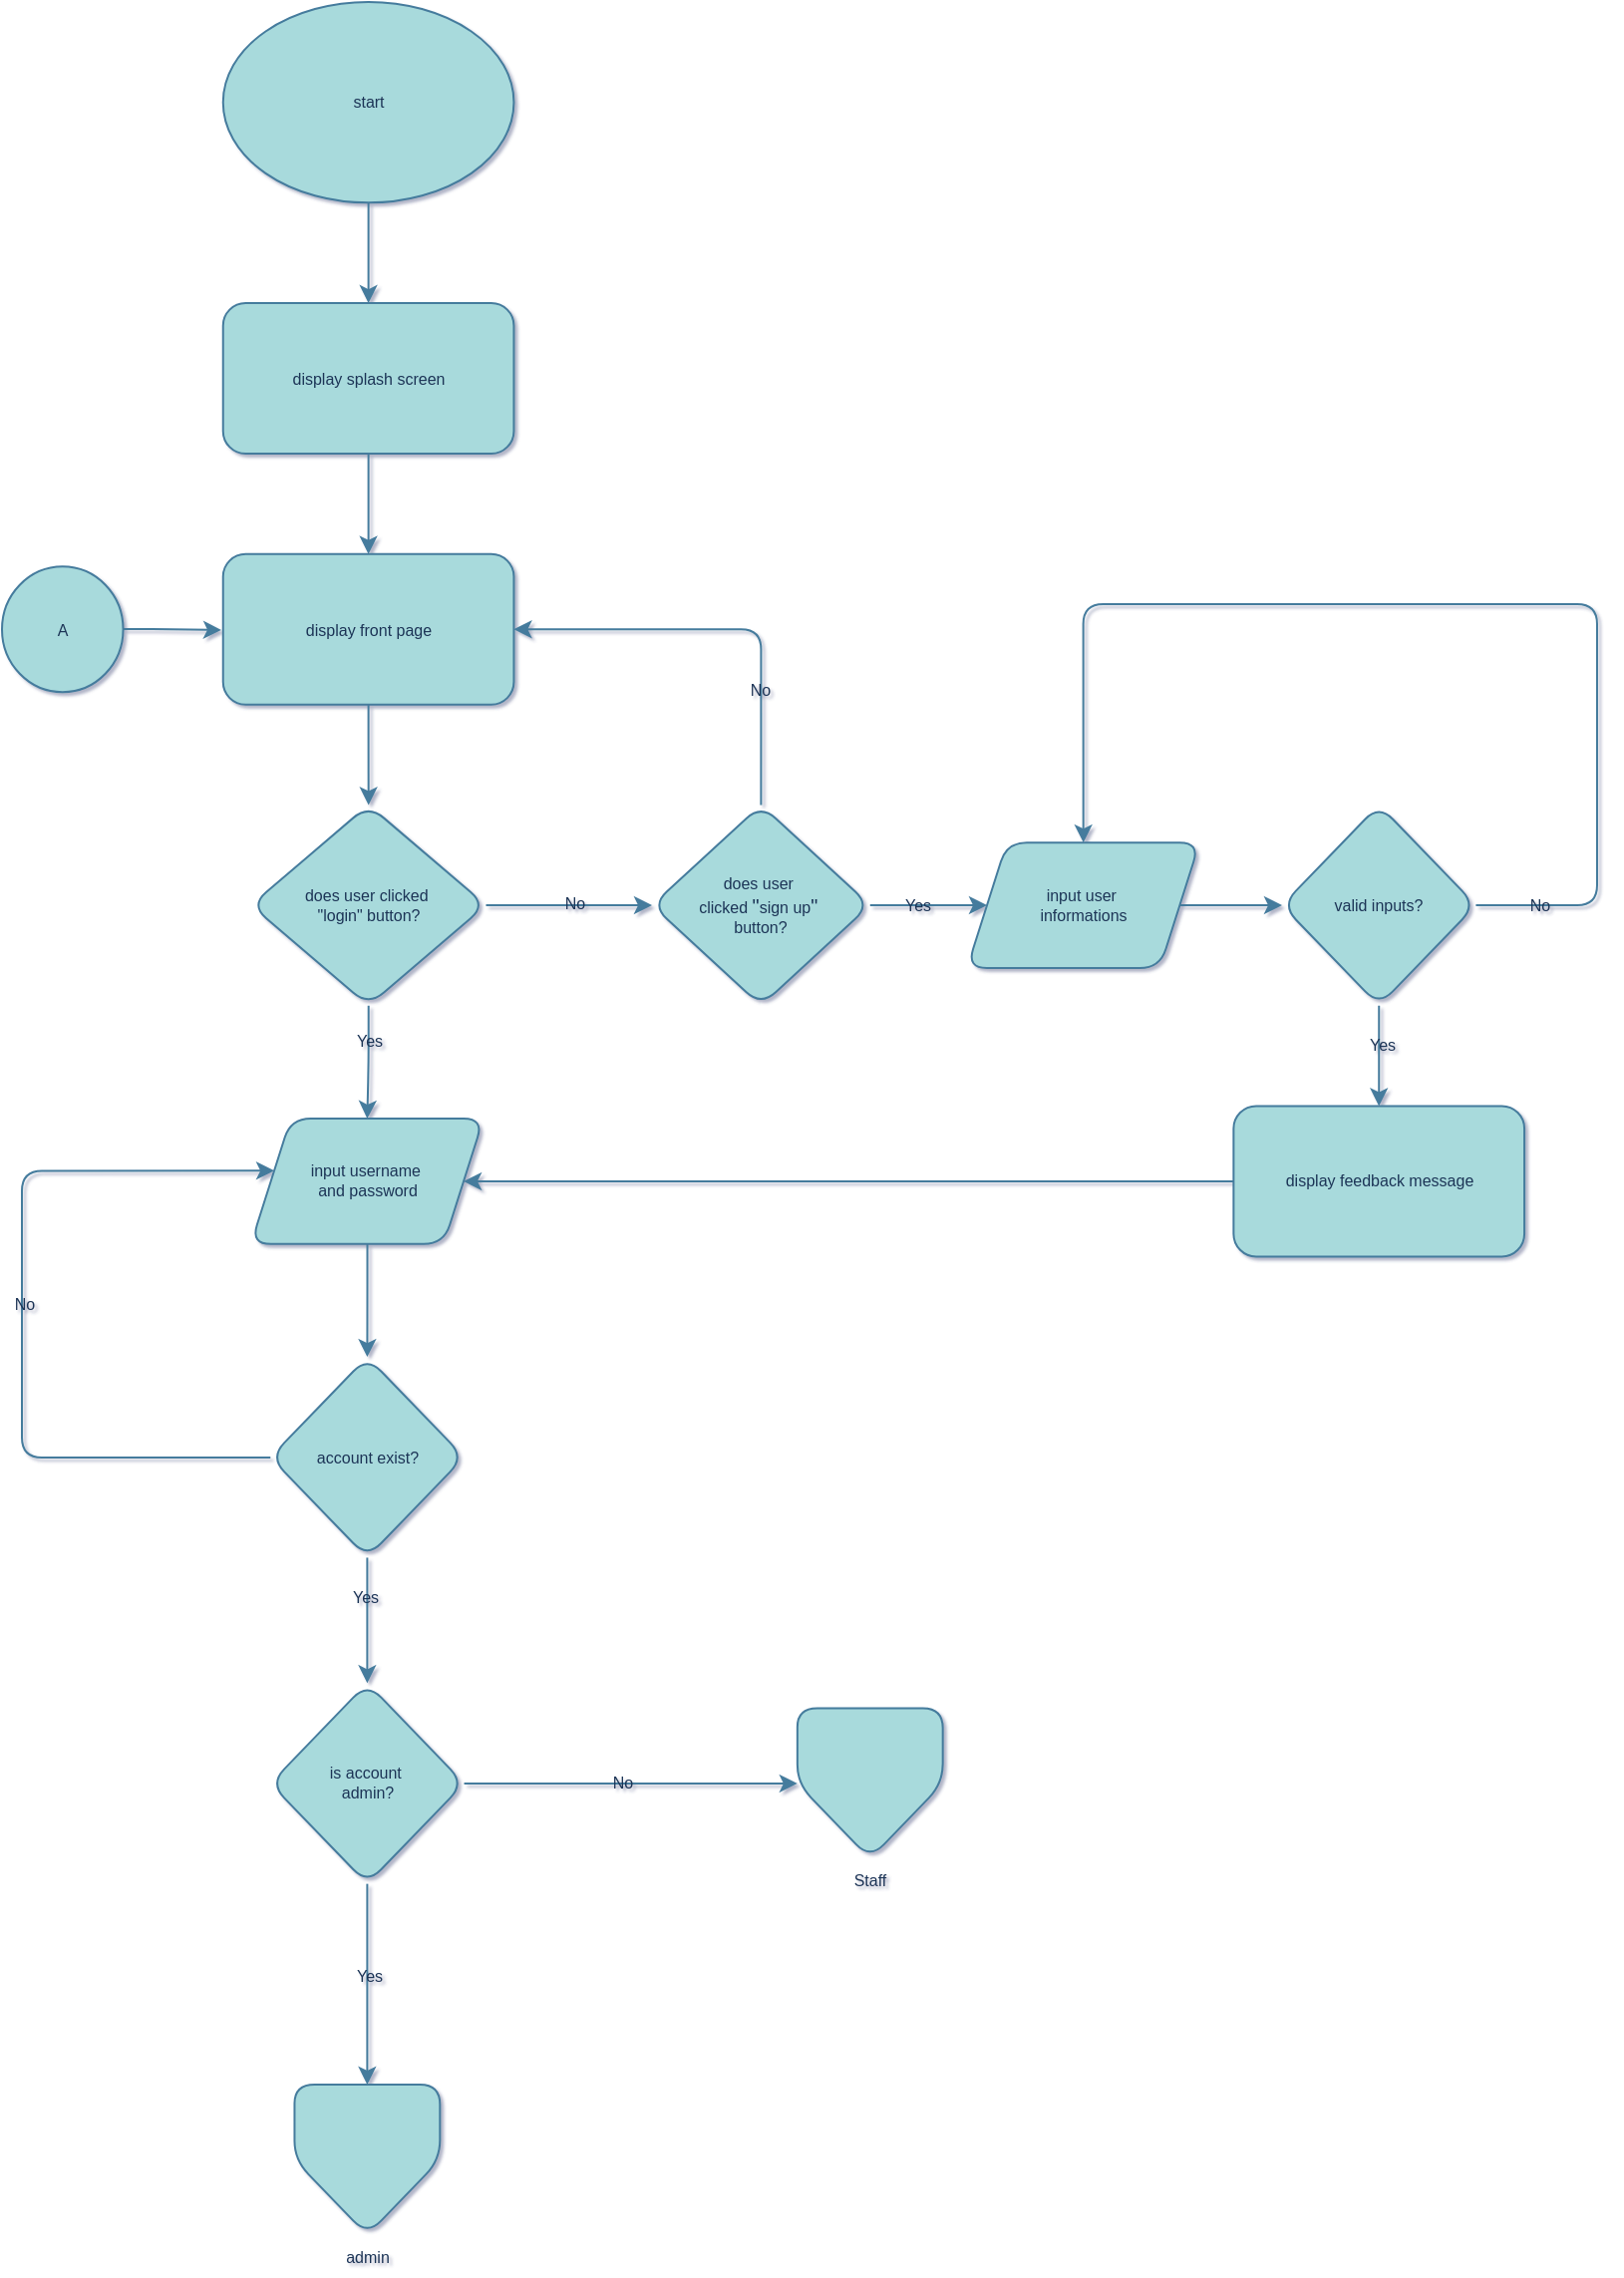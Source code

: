 <mxfile version="24.8.3" pages="6">
  <diagram name="start page" id="gKl1hSPkP9tuDKRVHKfg">
    <mxGraphModel dx="1687" dy="875" grid="1" gridSize="10" guides="1" tooltips="1" connect="1" arrows="1" fold="1" page="1" pageScale="1" pageWidth="827" pageHeight="1169" background="none" math="0" shadow="1">
      <root>
        <mxCell id="0" />
        <mxCell id="1" parent="0" />
        <mxCell id="ChkhM-89AtLazQM2Gveq-3" value="" style="edgeStyle=orthogonalEdgeStyle;rounded=1;orthogonalLoop=1;jettySize=auto;html=1;labelBackgroundColor=none;fontColor=default;fontStyle=0;fontSize=8;strokeColor=#457B9D;" parent="1" source="ChkhM-89AtLazQM2Gveq-1" target="ChkhM-89AtLazQM2Gveq-2" edge="1">
          <mxGeometry relative="1" as="geometry" />
        </mxCell>
        <mxCell id="ChkhM-89AtLazQM2Gveq-1" value="&lt;font style=&quot;font-size: 8px;&quot;&gt;start&lt;/font&gt;" style="ellipse;whiteSpace=wrap;html=1;labelBackgroundColor=none;rounded=1;fontStyle=0;fontSize=8;fillColor=#A8DADC;strokeColor=#457B9D;fontColor=#1D3557;" parent="1" vertex="1">
          <mxGeometry x="120.877" y="20" width="145.846" height="100.674" as="geometry" />
        </mxCell>
        <mxCell id="ChkhM-89AtLazQM2Gveq-5" value="" style="edgeStyle=orthogonalEdgeStyle;rounded=1;orthogonalLoop=1;jettySize=auto;html=1;labelBackgroundColor=none;fontColor=default;fontStyle=0;fontSize=8;strokeColor=#457B9D;" parent="1" source="ChkhM-89AtLazQM2Gveq-2" target="ChkhM-89AtLazQM2Gveq-4" edge="1">
          <mxGeometry relative="1" as="geometry" />
        </mxCell>
        <mxCell id="ChkhM-89AtLazQM2Gveq-2" value="display splash screen" style="rounded=1;whiteSpace=wrap;html=1;labelBackgroundColor=none;fontSize=8;fontStyle=0;fillColor=#A8DADC;strokeColor=#457B9D;fontColor=#1D3557;" parent="1" vertex="1">
          <mxGeometry x="120.877" y="171.011" width="145.846" height="75.506" as="geometry" />
        </mxCell>
        <mxCell id="ChkhM-89AtLazQM2Gveq-7" value="" style="edgeStyle=orthogonalEdgeStyle;rounded=1;hachureGap=4;orthogonalLoop=1;jettySize=auto;html=1;fontFamily=Architects Daughter;fontSource=https%3A%2F%2Ffonts.googleapis.com%2Fcss%3Ffamily%3DArchitects%2BDaughter;fontStyle=0;labelBackgroundColor=none;fontColor=default;fontSize=8;strokeColor=#457B9D;" parent="1" source="ChkhM-89AtLazQM2Gveq-4" target="ChkhM-89AtLazQM2Gveq-6" edge="1">
          <mxGeometry relative="1" as="geometry" />
        </mxCell>
        <mxCell id="ChkhM-89AtLazQM2Gveq-4" value="display front page" style="rounded=1;whiteSpace=wrap;html=1;labelBackgroundColor=none;fontSize=8;fontStyle=0;fillColor=#A8DADC;strokeColor=#457B9D;fontColor=#1D3557;" parent="1" vertex="1">
          <mxGeometry x="120.877" y="296.854" width="145.846" height="75.506" as="geometry" />
        </mxCell>
        <mxCell id="ChkhM-89AtLazQM2Gveq-9" style="edgeStyle=orthogonalEdgeStyle;rounded=1;hachureGap=4;orthogonalLoop=1;jettySize=auto;html=1;entryX=0.5;entryY=0;entryDx=0;entryDy=0;fontFamily=Architects Daughter;fontSource=https%3A%2F%2Ffonts.googleapis.com%2Fcss%3Ffamily%3DArchitects%2BDaughter;labelBackgroundColor=none;fontColor=default;fontSize=8;strokeColor=#457B9D;" parent="1" source="ChkhM-89AtLazQM2Gveq-6" target="ChkhM-89AtLazQM2Gveq-8" edge="1">
          <mxGeometry relative="1" as="geometry" />
        </mxCell>
        <mxCell id="ChkhM-89AtLazQM2Gveq-28" value="Yes" style="edgeLabel;html=1;align=center;verticalAlign=middle;resizable=0;points=[];labelBackgroundColor=none;fontSize=8;rounded=1;fontColor=#1D3557;" parent="ChkhM-89AtLazQM2Gveq-9" vertex="1" connectable="0">
          <mxGeometry x="-0.409" relative="1" as="geometry">
            <mxPoint as="offset" />
          </mxGeometry>
        </mxCell>
        <mxCell id="ChkhM-89AtLazQM2Gveq-26" value="" style="edgeStyle=orthogonalEdgeStyle;rounded=1;orthogonalLoop=1;jettySize=auto;html=1;labelBackgroundColor=none;fontColor=default;fontSize=8;strokeColor=#457B9D;" parent="1" source="ChkhM-89AtLazQM2Gveq-6" target="ChkhM-89AtLazQM2Gveq-25" edge="1">
          <mxGeometry relative="1" as="geometry" />
        </mxCell>
        <mxCell id="ChkhM-89AtLazQM2Gveq-27" value="No" style="edgeLabel;html=1;align=center;verticalAlign=middle;resizable=0;points=[];labelBackgroundColor=none;fontSize=8;rounded=1;fontColor=#1D3557;" parent="ChkhM-89AtLazQM2Gveq-26" vertex="1" connectable="0">
          <mxGeometry x="0.067" y="1" relative="1" as="geometry">
            <mxPoint as="offset" />
          </mxGeometry>
        </mxCell>
        <mxCell id="ChkhM-89AtLazQM2Gveq-6" value="does user clicked&amp;nbsp;&lt;div&gt;&quot;login&quot;&amp;nbsp;button?&lt;/div&gt;" style="rhombus;whiteSpace=wrap;html=1;rounded=1;labelBackgroundColor=none;fontSize=8;fontStyle=0;labelBorderColor=none;fillColor=#A8DADC;strokeColor=#457B9D;fontColor=#1D3557;" parent="1" vertex="1">
          <mxGeometry x="134.854" y="422.697" width="117.892" height="100.674" as="geometry" />
        </mxCell>
        <mxCell id="ChkhM-89AtLazQM2Gveq-11" value="" style="edgeStyle=orthogonalEdgeStyle;rounded=1;orthogonalLoop=1;jettySize=auto;html=1;labelBackgroundColor=none;fontColor=default;fontSize=8;strokeColor=#457B9D;" parent="1" source="ChkhM-89AtLazQM2Gveq-8" target="ChkhM-89AtLazQM2Gveq-10" edge="1">
          <mxGeometry relative="1" as="geometry" />
        </mxCell>
        <mxCell id="ChkhM-89AtLazQM2Gveq-8" value="input username&amp;nbsp;&lt;div&gt;and password&lt;/div&gt;" style="shape=parallelogram;perimeter=parallelogramPerimeter;whiteSpace=wrap;html=1;fixedSize=1;hachureGap=4;fontFamily=Helvetica;fontSize=8;labelBackgroundColor=none;rounded=1;fillColor=#A8DADC;strokeColor=#457B9D;fontColor=#1D3557;" parent="1" vertex="1">
          <mxGeometry x="134.854" y="580" width="116.677" height="62.921" as="geometry" />
        </mxCell>
        <mxCell id="ChkhM-89AtLazQM2Gveq-13" value="" style="edgeStyle=orthogonalEdgeStyle;rounded=1;orthogonalLoop=1;jettySize=auto;html=1;labelBackgroundColor=none;fontColor=default;fontSize=8;strokeColor=#457B9D;" parent="1" source="ChkhM-89AtLazQM2Gveq-10" target="ChkhM-89AtLazQM2Gveq-12" edge="1">
          <mxGeometry relative="1" as="geometry" />
        </mxCell>
        <mxCell id="ChkhM-89AtLazQM2Gveq-18" value="Yes" style="edgeLabel;html=1;align=center;verticalAlign=middle;resizable=0;points=[];labelBackgroundColor=none;fontSize=8;rounded=1;fontColor=#1D3557;" parent="ChkhM-89AtLazQM2Gveq-13" vertex="1" connectable="0">
          <mxGeometry x="-0.373" y="-1" relative="1" as="geometry">
            <mxPoint as="offset" />
          </mxGeometry>
        </mxCell>
        <mxCell id="ChkhM-89AtLazQM2Gveq-41" style="edgeStyle=orthogonalEdgeStyle;rounded=1;orthogonalLoop=1;jettySize=auto;html=1;entryX=0.1;entryY=0.416;entryDx=0;entryDy=0;entryPerimeter=0;labelBackgroundColor=none;fontColor=default;fontSize=8;strokeColor=#457B9D;" parent="1" source="ChkhM-89AtLazQM2Gveq-10" target="ChkhM-89AtLazQM2Gveq-8" edge="1">
          <mxGeometry relative="1" as="geometry">
            <mxPoint x="20" y="598.876" as="targetPoint" />
            <Array as="points">
              <mxPoint x="20" y="749.888" />
              <mxPoint x="20" y="606.427" />
            </Array>
          </mxGeometry>
        </mxCell>
        <mxCell id="ChkhM-89AtLazQM2Gveq-42" value="No" style="edgeLabel;html=1;align=center;verticalAlign=middle;resizable=0;points=[];labelBackgroundColor=none;fontSize=8;rounded=1;fontColor=#1D3557;" parent="ChkhM-89AtLazQM2Gveq-41" vertex="1" connectable="0">
          <mxGeometry x="0.024" y="-1" relative="1" as="geometry">
            <mxPoint as="offset" />
          </mxGeometry>
        </mxCell>
        <mxCell id="ChkhM-89AtLazQM2Gveq-10" value="account exist?" style="rhombus;whiteSpace=wrap;html=1;fontSize=8;hachureGap=4;labelBackgroundColor=none;rounded=1;fillColor=#A8DADC;strokeColor=#457B9D;fontColor=#1D3557;" parent="1" vertex="1">
          <mxGeometry x="144.577" y="699.551" width="97.231" height="100.674" as="geometry" />
        </mxCell>
        <mxCell id="ChkhM-89AtLazQM2Gveq-15" value="" style="edgeStyle=orthogonalEdgeStyle;rounded=1;orthogonalLoop=1;jettySize=auto;html=1;entryX=0.5;entryY=0;entryDx=0;entryDy=0;labelBackgroundColor=none;fontColor=default;fontSize=8;strokeColor=#457B9D;" parent="1" source="ChkhM-89AtLazQM2Gveq-12" target="ChkhM-89AtLazQM2Gveq-16" edge="1">
          <mxGeometry relative="1" as="geometry">
            <mxPoint x="193.192" y="1026.742" as="targetPoint" />
          </mxGeometry>
        </mxCell>
        <mxCell id="ChkhM-89AtLazQM2Gveq-19" value="Yes" style="edgeLabel;html=1;align=center;verticalAlign=middle;resizable=0;points=[];labelBackgroundColor=none;fontSize=8;rounded=1;fontColor=#1D3557;" parent="ChkhM-89AtLazQM2Gveq-15" vertex="1" connectable="0">
          <mxGeometry x="-0.1" y="1" relative="1" as="geometry">
            <mxPoint as="offset" />
          </mxGeometry>
        </mxCell>
        <mxCell id="ChkhM-89AtLazQM2Gveq-20" style="edgeStyle=orthogonalEdgeStyle;rounded=1;orthogonalLoop=1;jettySize=auto;html=1;entryX=0;entryY=0.5;entryDx=0;entryDy=0;labelBackgroundColor=none;fontColor=default;fontSize=8;strokeColor=#457B9D;" parent="1" source="ChkhM-89AtLazQM2Gveq-12" target="ChkhM-89AtLazQM2Gveq-17" edge="1">
          <mxGeometry relative="1" as="geometry">
            <mxPoint x="396.769" y="951.236" as="targetPoint" />
          </mxGeometry>
        </mxCell>
        <mxCell id="ChkhM-89AtLazQM2Gveq-21" value="No" style="edgeLabel;html=1;align=center;verticalAlign=middle;resizable=0;points=[];labelBackgroundColor=none;fontSize=8;rounded=1;fontColor=#1D3557;" parent="ChkhM-89AtLazQM2Gveq-20" vertex="1" connectable="0">
          <mxGeometry x="-0.057" y="1" relative="1" as="geometry">
            <mxPoint as="offset" />
          </mxGeometry>
        </mxCell>
        <mxCell id="ChkhM-89AtLazQM2Gveq-12" value="is account&amp;nbsp;&lt;div&gt;admin?&lt;/div&gt;" style="rhombus;whiteSpace=wrap;html=1;fontSize=8;hachureGap=4;labelBackgroundColor=none;rounded=1;fillColor=#A8DADC;strokeColor=#457B9D;fontColor=#1D3557;" parent="1" vertex="1">
          <mxGeometry x="144.577" y="863.146" width="97.231" height="100.674" as="geometry" />
        </mxCell>
        <mxCell id="ChkhM-89AtLazQM2Gveq-16" value="admin" style="verticalLabelPosition=bottom;verticalAlign=top;html=1;shape=offPageConnector;rounded=1;size=0.5;labelBackgroundColor=none;fontSize=8;fillColor=#A8DADC;strokeColor=#457B9D;fontColor=#1D3557;" parent="1" vertex="1">
          <mxGeometry x="156.731" y="1064.494" width="72.923" height="75.506" as="geometry" />
        </mxCell>
        <mxCell id="ChkhM-89AtLazQM2Gveq-17" value="Staff" style="verticalLabelPosition=bottom;verticalAlign=top;html=1;shape=offPageConnector;rounded=1;size=0.5;labelBackgroundColor=none;fontSize=8;fillColor=#A8DADC;strokeColor=#457B9D;fontColor=#1D3557;" parent="1" vertex="1">
          <mxGeometry x="408.923" y="875.73" width="72.923" height="75.506" as="geometry" />
        </mxCell>
        <mxCell id="ChkhM-89AtLazQM2Gveq-31" style="edgeStyle=orthogonalEdgeStyle;rounded=1;orthogonalLoop=1;jettySize=auto;html=1;labelBackgroundColor=none;fontColor=default;fontSize=8;strokeColor=#457B9D;" parent="1" source="ChkhM-89AtLazQM2Gveq-25" target="ChkhM-89AtLazQM2Gveq-30" edge="1">
          <mxGeometry relative="1" as="geometry" />
        </mxCell>
        <mxCell id="ChkhM-89AtLazQM2Gveq-32" value="Yes" style="edgeLabel;html=1;align=center;verticalAlign=middle;resizable=0;points=[];labelBackgroundColor=none;fontSize=8;rounded=1;fontColor=#1D3557;" parent="ChkhM-89AtLazQM2Gveq-31" vertex="1" connectable="0">
          <mxGeometry x="-0.206" relative="1" as="geometry">
            <mxPoint as="offset" />
          </mxGeometry>
        </mxCell>
        <mxCell id="ChkhM-89AtLazQM2Gveq-43" style="edgeStyle=orthogonalEdgeStyle;rounded=1;orthogonalLoop=1;jettySize=auto;html=1;entryX=1;entryY=0.5;entryDx=0;entryDy=0;exitX=0.5;exitY=0;exitDx=0;exitDy=0;labelBackgroundColor=none;fontColor=default;fontSize=8;strokeColor=#457B9D;" parent="1" source="ChkhM-89AtLazQM2Gveq-25" target="ChkhM-89AtLazQM2Gveq-4" edge="1">
          <mxGeometry relative="1" as="geometry">
            <mxPoint x="421.077" y="410.112" as="sourcePoint" />
            <mxPoint x="418.038" y="340.899" as="targetPoint" />
            <Array as="points">
              <mxPoint x="390.692" y="334.607" />
            </Array>
          </mxGeometry>
        </mxCell>
        <mxCell id="ChkhM-89AtLazQM2Gveq-44" value="No" style="edgeLabel;html=1;align=center;verticalAlign=middle;resizable=0;points=[];labelBackgroundColor=none;fontSize=8;rounded=1;fontColor=#1D3557;" parent="ChkhM-89AtLazQM2Gveq-43" vertex="1" connectable="0">
          <mxGeometry x="-0.04" y="-2" relative="1" as="geometry">
            <mxPoint x="13" y="32" as="offset" />
          </mxGeometry>
        </mxCell>
        <mxCell id="ChkhM-89AtLazQM2Gveq-25" value="does user&amp;nbsp;&lt;div&gt;clicked&amp;nbsp;&lt;span style=&quot;font-size: 10px;&quot;&gt;&quot;&lt;/span&gt;sign up&lt;span style=&quot;font-size: 10px;&quot;&gt;&quot;&lt;/span&gt;&amp;nbsp;&lt;/div&gt;&lt;div&gt;button?&lt;/div&gt;" style="rhombus;whiteSpace=wrap;html=1;fontSize=8;rounded=1;labelBackgroundColor=none;fontStyle=0;labelBorderColor=none;fillColor=#A8DADC;strokeColor=#457B9D;fontColor=#1D3557;" parent="1" vertex="1">
          <mxGeometry x="336" y="422.697" width="109.385" height="100.674" as="geometry" />
        </mxCell>
        <mxCell id="ChkhM-89AtLazQM2Gveq-50" value="" style="edgeStyle=orthogonalEdgeStyle;rounded=1;orthogonalLoop=1;jettySize=auto;html=1;labelBackgroundColor=none;fontColor=default;fontSize=8;strokeColor=#457B9D;" parent="1" source="ChkhM-89AtLazQM2Gveq-30" target="ChkhM-89AtLazQM2Gveq-49" edge="1">
          <mxGeometry relative="1" as="geometry" />
        </mxCell>
        <mxCell id="ChkhM-89AtLazQM2Gveq-30" value="input user&amp;nbsp;&lt;div&gt;informations&lt;/div&gt;" style="shape=parallelogram;perimeter=parallelogramPerimeter;whiteSpace=wrap;html=1;fixedSize=1;hachureGap=4;fontFamily=Helvetica;fontSize=8;labelBackgroundColor=none;rounded=1;fillColor=#A8DADC;strokeColor=#457B9D;fontColor=#1D3557;" parent="1" vertex="1">
          <mxGeometry x="494" y="441.573" width="116.677" height="62.921" as="geometry" />
        </mxCell>
        <mxCell id="dZI2IBMkfvY6WxOheX1u-1" style="edgeStyle=orthogonalEdgeStyle;rounded=1;orthogonalLoop=1;jettySize=auto;html=1;fontColor=default;fontSize=8;labelBackgroundColor=none;strokeColor=#457B9D;" parent="1" source="ChkhM-89AtLazQM2Gveq-33" edge="1">
          <mxGeometry relative="1" as="geometry">
            <mxPoint x="120" y="335" as="targetPoint" />
          </mxGeometry>
        </mxCell>
        <mxCell id="ChkhM-89AtLazQM2Gveq-33" value="A" style="ellipse;whiteSpace=wrap;html=1;labelBackgroundColor=none;rounded=1;fontStyle=0;rotation=0;fontSize=8;fillColor=#A8DADC;strokeColor=#457B9D;fontColor=#1D3557;" parent="1" vertex="1">
          <mxGeometry x="10.002" y="303.146" width="60.769" height="62.921" as="geometry" />
        </mxCell>
        <mxCell id="ChkhM-89AtLazQM2Gveq-52" value="" style="edgeStyle=orthogonalEdgeStyle;rounded=1;orthogonalLoop=1;jettySize=auto;html=1;labelBackgroundColor=none;fontColor=default;fontSize=8;strokeColor=#457B9D;" parent="1" source="ChkhM-89AtLazQM2Gveq-49" target="ChkhM-89AtLazQM2Gveq-51" edge="1">
          <mxGeometry relative="1" as="geometry" />
        </mxCell>
        <mxCell id="ChkhM-89AtLazQM2Gveq-54" value="Yes" style="edgeLabel;html=1;align=center;verticalAlign=middle;resizable=0;points=[];labelBackgroundColor=none;fontSize=8;rounded=1;fontColor=#1D3557;" parent="ChkhM-89AtLazQM2Gveq-52" vertex="1" connectable="0">
          <mxGeometry x="-0.253" y="1" relative="1" as="geometry">
            <mxPoint as="offset" />
          </mxGeometry>
        </mxCell>
        <mxCell id="ChkhM-89AtLazQM2Gveq-55" style="edgeStyle=orthogonalEdgeStyle;rounded=1;orthogonalLoop=1;jettySize=auto;html=1;entryX=0.5;entryY=0;entryDx=0;entryDy=0;labelBackgroundColor=none;fontColor=default;fontSize=8;strokeColor=#457B9D;" parent="1" source="ChkhM-89AtLazQM2Gveq-49" target="ChkhM-89AtLazQM2Gveq-30" edge="1">
          <mxGeometry relative="1" as="geometry">
            <Array as="points">
              <mxPoint x="810" y="473.034" />
              <mxPoint x="810" y="322.022" />
              <mxPoint x="552.338" y="322.022" />
            </Array>
          </mxGeometry>
        </mxCell>
        <mxCell id="ChkhM-89AtLazQM2Gveq-56" value="No" style="edgeLabel;html=1;align=center;verticalAlign=middle;resizable=0;points=[];labelBackgroundColor=none;fontSize=8;rounded=1;fontColor=#1D3557;" parent="ChkhM-89AtLazQM2Gveq-55" vertex="1" connectable="0">
          <mxGeometry x="-0.891" relative="1" as="geometry">
            <mxPoint as="offset" />
          </mxGeometry>
        </mxCell>
        <mxCell id="ChkhM-89AtLazQM2Gveq-49" value="valid inputs?" style="rhombus;whiteSpace=wrap;html=1;fontSize=8;hachureGap=4;labelBackgroundColor=none;rounded=1;fillColor=#A8DADC;strokeColor=#457B9D;fontColor=#1D3557;" parent="1" vertex="1">
          <mxGeometry x="652" y="422.697" width="97.231" height="100.674" as="geometry" />
        </mxCell>
        <mxCell id="ChkhM-89AtLazQM2Gveq-51" value="display feedback message" style="whiteSpace=wrap;html=1;fontSize=8;hachureGap=4;labelBackgroundColor=none;rounded=1;fillColor=#A8DADC;strokeColor=#457B9D;fontColor=#1D3557;" parent="1" vertex="1">
          <mxGeometry x="627.692" y="573.708" width="145.846" height="75.506" as="geometry" />
        </mxCell>
        <mxCell id="ChkhM-89AtLazQM2Gveq-53" style="edgeStyle=orthogonalEdgeStyle;rounded=1;orthogonalLoop=1;jettySize=auto;html=1;entryX=1;entryY=0.5;entryDx=0;entryDy=0;labelBackgroundColor=none;fontColor=default;fontSize=8;strokeColor=#457B9D;" parent="1" source="ChkhM-89AtLazQM2Gveq-51" target="ChkhM-89AtLazQM2Gveq-8" edge="1">
          <mxGeometry relative="1" as="geometry">
            <mxPoint x="250.923" y="617.753" as="targetPoint" />
          </mxGeometry>
        </mxCell>
      </root>
    </mxGraphModel>
  </diagram>
  <diagram id="j7y9SkTldqjdPdmuG4II" name="admin-page">
    <mxGraphModel dx="1028" dy="1273" grid="1" gridSize="10" guides="1" tooltips="1" connect="1" arrows="1" fold="1" page="1" pageScale="1" pageWidth="827" pageHeight="1169" math="0" shadow="0">
      <root>
        <mxCell id="0" />
        <mxCell id="1" parent="0" />
        <mxCell id="mhCDdlAzMROOvfOSb-IU-3" value="" style="edgeStyle=orthogonalEdgeStyle;rounded=1;orthogonalLoop=1;jettySize=auto;html=1;strokeColor=#457B9D;fontColor=default;fontSize=8;textShadow=1;labelBackgroundColor=none;" parent="1" source="mhCDdlAzMROOvfOSb-IU-1" target="mhCDdlAzMROOvfOSb-IU-2" edge="1">
          <mxGeometry relative="1" as="geometry" />
        </mxCell>
        <mxCell id="mhCDdlAzMROOvfOSb-IU-1" value="admin" style="verticalLabelPosition=bottom;verticalAlign=top;html=1;shape=offPageConnector;rounded=1;size=0.5;strokeColor=#457B9D;fontColor=#1D3557;fillColor=#A8DADC;fontSize=8;container=0;textShadow=1;shadow=1;labelBackgroundColor=none;" parent="1" vertex="1">
          <mxGeometry x="-788" y="-1164" width="60" height="60" as="geometry" />
        </mxCell>
        <mxCell id="mhCDdlAzMROOvfOSb-IU-7" value="" style="edgeStyle=orthogonalEdgeStyle;rounded=1;orthogonalLoop=1;jettySize=auto;html=1;strokeColor=#457B9D;fontColor=default;fontSize=8;textShadow=1;flowAnimation=0;labelBackgroundColor=none;" parent="1" source="mhCDdlAzMROOvfOSb-IU-2" target="mhCDdlAzMROOvfOSb-IU-6" edge="1">
          <mxGeometry relative="1" as="geometry" />
        </mxCell>
        <mxCell id="mhCDdlAzMROOvfOSb-IU-29" value="" style="edgeStyle=orthogonalEdgeStyle;rounded=1;orthogonalLoop=1;jettySize=auto;html=1;strokeColor=#457B9D;fontColor=default;fontSize=8;textShadow=1;labelBackgroundColor=none;" parent="1" source="mhCDdlAzMROOvfOSb-IU-2" target="mhCDdlAzMROOvfOSb-IU-28" edge="1">
          <mxGeometry relative="1" as="geometry" />
        </mxCell>
        <mxCell id="mhCDdlAzMROOvfOSb-IU-2" value="display admin dashboard" style="whiteSpace=wrap;html=1;verticalAlign=middle;fillColor=#A8DADC;strokeColor=#457B9D;fontColor=#1D3557;rounded=1;fontSize=8;container=0;textShadow=1;shadow=1;labelBackgroundColor=none;" parent="1" vertex="1">
          <mxGeometry x="-818" y="-1044" width="120" height="50" as="geometry" />
        </mxCell>
        <mxCell id="mhCDdlAzMROOvfOSb-IU-84" style="edgeStyle=orthogonalEdgeStyle;rounded=1;orthogonalLoop=1;jettySize=auto;html=1;entryX=0;entryY=0.5;entryDx=0;entryDy=0;strokeColor=#457B9D;fontColor=default;fontSize=8;textShadow=1;labelBackgroundColor=none;" parent="1" source="mhCDdlAzMROOvfOSb-IU-6" target="mhCDdlAzMROOvfOSb-IU-83" edge="1">
          <mxGeometry relative="1" as="geometry" />
        </mxCell>
        <mxCell id="mhCDdlAzMROOvfOSb-IU-6" value="display stock levels" style="whiteSpace=wrap;html=1;fontSize=8;fillColor=#A8DADC;strokeColor=#457B9D;fontColor=#1D3557;rounded=1;container=0;textShadow=1;shadow=1;labelBackgroundColor=none;" parent="1" vertex="1">
          <mxGeometry x="-628" y="-1044" width="120" height="50" as="geometry" />
        </mxCell>
        <mxCell id="mhCDdlAzMROOvfOSb-IU-41" value="" style="edgeStyle=orthogonalEdgeStyle;rounded=1;orthogonalLoop=1;jettySize=auto;html=1;strokeColor=#457B9D;fontColor=default;fontSize=8;textShadow=1;labelBackgroundColor=none;" parent="1" source="mhCDdlAzMROOvfOSb-IU-28" target="mhCDdlAzMROOvfOSb-IU-40" edge="1">
          <mxGeometry relative="1" as="geometry" />
        </mxCell>
        <mxCell id="mhCDdlAzMROOvfOSb-IU-28" value="display monthly report" style="whiteSpace=wrap;html=1;fontSize=8;fillColor=#A8DADC;strokeColor=#457B9D;fontColor=#1D3557;rounded=1;container=0;textShadow=1;shadow=1;labelBackgroundColor=none;" parent="1" vertex="1">
          <mxGeometry x="-818" y="-934" width="120" height="50" as="geometry" />
        </mxCell>
        <mxCell id="mhCDdlAzMROOvfOSb-IU-34" style="edgeStyle=orthogonalEdgeStyle;rounded=1;orthogonalLoop=1;jettySize=auto;html=1;entryX=0;entryY=0.5;entryDx=0;entryDy=0;strokeColor=#457B9D;fontColor=default;fontSize=8;textShadow=1;labelBackgroundColor=none;" parent="1" source="mhCDdlAzMROOvfOSb-IU-30" target="mhCDdlAzMROOvfOSb-IU-31" edge="1">
          <mxGeometry relative="1" as="geometry" />
        </mxCell>
        <mxCell id="mhCDdlAzMROOvfOSb-IU-30" value="display total item sold" style="whiteSpace=wrap;html=1;fontSize=8;fillColor=#A8DADC;strokeColor=#457B9D;fontColor=#1D3557;rounded=1;container=0;textShadow=1;shadow=1;labelBackgroundColor=none;" parent="1" vertex="1">
          <mxGeometry x="-668" y="-934" width="90" height="50" as="geometry" />
        </mxCell>
        <mxCell id="mhCDdlAzMROOvfOSb-IU-35" style="edgeStyle=orthogonalEdgeStyle;rounded=1;orthogonalLoop=1;jettySize=auto;html=1;entryX=0;entryY=0.5;entryDx=0;entryDy=0;strokeColor=#457B9D;fontColor=default;fontSize=8;textShadow=1;labelBackgroundColor=none;" parent="1" source="mhCDdlAzMROOvfOSb-IU-31" target="mhCDdlAzMROOvfOSb-IU-32" edge="1">
          <mxGeometry relative="1" as="geometry" />
        </mxCell>
        <mxCell id="mhCDdlAzMROOvfOSb-IU-31" value="display total profit" style="whiteSpace=wrap;html=1;fontSize=8;fillColor=#A8DADC;strokeColor=#457B9D;fontColor=#1D3557;rounded=1;container=0;textShadow=1;shadow=1;labelBackgroundColor=none;" parent="1" vertex="1">
          <mxGeometry x="-548" y="-934" width="90" height="50" as="geometry" />
        </mxCell>
        <mxCell id="mhCDdlAzMROOvfOSb-IU-37" value="" style="edgeStyle=orthogonalEdgeStyle;rounded=1;orthogonalLoop=1;jettySize=auto;html=1;strokeColor=#457B9D;fontColor=default;fontSize=8;textShadow=1;labelBackgroundColor=none;" parent="1" source="mhCDdlAzMROOvfOSb-IU-32" target="mhCDdlAzMROOvfOSb-IU-36" edge="1">
          <mxGeometry relative="1" as="geometry" />
        </mxCell>
        <mxCell id="mhCDdlAzMROOvfOSb-IU-32" value="display total expense" style="whiteSpace=wrap;html=1;fontSize=8;fillColor=#A8DADC;strokeColor=#457B9D;fontColor=#1D3557;rounded=1;container=0;textShadow=1;shadow=1;labelBackgroundColor=none;" parent="1" vertex="1">
          <mxGeometry x="-418" y="-934" width="90" height="50" as="geometry" />
        </mxCell>
        <mxCell id="mhCDdlAzMROOvfOSb-IU-33" style="edgeStyle=orthogonalEdgeStyle;rounded=1;orthogonalLoop=1;jettySize=auto;html=1;entryX=-0.022;entryY=0.5;entryDx=0;entryDy=0;entryPerimeter=0;strokeColor=#457B9D;fontColor=default;fontSize=8;textShadow=1;labelBackgroundColor=none;" parent="1" source="mhCDdlAzMROOvfOSb-IU-28" target="mhCDdlAzMROOvfOSb-IU-30" edge="1">
          <mxGeometry relative="1" as="geometry" />
        </mxCell>
        <mxCell id="mhCDdlAzMROOvfOSb-IU-39" value="" style="edgeStyle=orthogonalEdgeStyle;rounded=1;orthogonalLoop=1;jettySize=auto;html=1;strokeColor=#457B9D;fontColor=default;fontSize=8;textShadow=1;labelBackgroundColor=none;" parent="1" source="mhCDdlAzMROOvfOSb-IU-36" target="mhCDdlAzMROOvfOSb-IU-38" edge="1">
          <mxGeometry relative="1" as="geometry" />
        </mxCell>
        <mxCell id="mhCDdlAzMROOvfOSb-IU-36" value="does&amp;nbsp;&lt;div&gt;user&amp;nbsp;&lt;span style=&quot;background-color: initial;&quot;&gt;clicked the&amp;nbsp;&lt;/span&gt;&lt;div&gt;&quot;view more&quot;&amp;nbsp;&lt;/div&gt;&lt;div&gt;button?&lt;/div&gt;&lt;/div&gt;" style="rhombus;whiteSpace=wrap;html=1;fontSize=8;fillColor=#A8DADC;strokeColor=#457B9D;fontColor=#1D3557;rounded=1;container=0;textShadow=1;shadow=1;labelBackgroundColor=none;" parent="1" vertex="1">
          <mxGeometry x="-288" y="-944" width="80" height="70" as="geometry" />
        </mxCell>
        <mxCell id="1BU2WoQlICU336hxP3sF-62" style="edgeStyle=orthogonalEdgeStyle;rounded=1;orthogonalLoop=1;jettySize=auto;html=1;strokeColor=#457B9D;fontColor=default;textShadow=1;fontSize=8;labelBackgroundColor=none;" parent="1" source="mhCDdlAzMROOvfOSb-IU-38" edge="1">
          <mxGeometry relative="1" as="geometry">
            <mxPoint x="-28" y="-909" as="targetPoint" />
          </mxGeometry>
        </mxCell>
        <mxCell id="mhCDdlAzMROOvfOSb-IU-38" value="B" style="ellipse;whiteSpace=wrap;html=1;fontSize=8;fillColor=#A8DADC;strokeColor=#457B9D;fontColor=#1D3557;rounded=1;container=0;textShadow=1;shadow=1;labelBackgroundColor=none;" parent="1" vertex="1">
          <mxGeometry x="-147" y="-936" width="58" height="54" as="geometry" />
        </mxCell>
        <mxCell id="mhCDdlAzMROOvfOSb-IU-52" style="edgeStyle=orthogonalEdgeStyle;rounded=1;orthogonalLoop=1;jettySize=auto;html=1;entryX=0.5;entryY=0;entryDx=0;entryDy=0;strokeColor=#457B9D;fontColor=default;fontSize=8;textShadow=1;labelBackgroundColor=none;" parent="1" source="mhCDdlAzMROOvfOSb-IU-40" target="mhCDdlAzMROOvfOSb-IU-43" edge="1">
          <mxGeometry relative="1" as="geometry" />
        </mxCell>
        <mxCell id="mhCDdlAzMROOvfOSb-IU-40" value="display popular items" style="whiteSpace=wrap;html=1;fontSize=8;fillColor=#A8DADC;strokeColor=#457B9D;fontColor=#1D3557;rounded=1;container=0;textShadow=1;labelBackgroundColor=none;" parent="1" vertex="1">
          <mxGeometry x="-818" y="-854" width="120" height="50" as="geometry" />
        </mxCell>
        <mxCell id="JZEYq47hU3HnngM1mGfH-3" style="edgeStyle=orthogonalEdgeStyle;rounded=1;orthogonalLoop=1;jettySize=auto;html=1;entryX=0;entryY=0.5;entryDx=0;entryDy=0;fontSize=8;labelBackgroundColor=none;strokeColor=#457B9D;fontColor=default;" edge="1" parent="1" source="mhCDdlAzMROOvfOSb-IU-42" target="JZEYq47hU3HnngM1mGfH-2">
          <mxGeometry relative="1" as="geometry" />
        </mxCell>
        <mxCell id="mhCDdlAzMROOvfOSb-IU-42" value="display less popular items" style="whiteSpace=wrap;html=1;fontSize=8;fillColor=#A8DADC;strokeColor=#457B9D;fontColor=#1D3557;rounded=1;container=0;textShadow=1;labelBackgroundColor=none;" parent="1" vertex="1">
          <mxGeometry x="-658" y="-854" width="120" height="50" as="geometry" />
        </mxCell>
        <mxCell id="mhCDdlAzMROOvfOSb-IU-45" value="" style="edgeStyle=orthogonalEdgeStyle;rounded=1;orthogonalLoop=1;jettySize=auto;html=1;strokeColor=#457B9D;fontColor=default;fontSize=8;textShadow=1;labelBackgroundColor=none;entryX=0.038;entryY=0.505;entryDx=0;entryDy=0;entryPerimeter=0;" parent="1" source="mhCDdlAzMROOvfOSb-IU-43" target="mhCDdlAzMROOvfOSb-IU-44" edge="1">
          <mxGeometry relative="1" as="geometry" />
        </mxCell>
        <mxCell id="mhCDdlAzMROOvfOSb-IU-55" value="" style="edgeStyle=orthogonalEdgeStyle;rounded=1;orthogonalLoop=1;jettySize=auto;html=1;strokeColor=#457B9D;fontColor=default;fontSize=8;textShadow=1;labelBackgroundColor=none;" parent="1" source="mhCDdlAzMROOvfOSb-IU-43" target="mhCDdlAzMROOvfOSb-IU-54" edge="1">
          <mxGeometry relative="1" as="geometry" />
        </mxCell>
        <mxCell id="mhCDdlAzMROOvfOSb-IU-68" value="Buttons" style="edgeLabel;html=1;align=center;verticalAlign=middle;resizable=0;points=[];strokeColor=#457B9D;fontColor=#1D3557;fillColor=#A8DADC;fontSize=8;container=0;textShadow=1;rounded=1;labelBackgroundColor=none;" parent="mhCDdlAzMROOvfOSb-IU-55" vertex="1" connectable="0">
          <mxGeometry relative="1" as="geometry">
            <mxPoint as="offset" />
          </mxGeometry>
        </mxCell>
        <mxCell id="mhCDdlAzMROOvfOSb-IU-43" value="notification" style="whiteSpace=wrap;html=1;fontSize=8;fillColor=#A8DADC;strokeColor=#457B9D;fontColor=#1D3557;rounded=1;container=0;textShadow=1;labelBackgroundColor=none;" parent="1" vertex="1">
          <mxGeometry x="-818" y="-774" width="120" height="50" as="geometry" />
        </mxCell>
        <mxCell id="mhCDdlAzMROOvfOSb-IU-47" value="" style="edgeStyle=orthogonalEdgeStyle;rounded=1;orthogonalLoop=1;jettySize=auto;html=1;strokeColor=#457B9D;fontColor=default;fontSize=8;textShadow=1;labelBackgroundColor=none;" parent="1" source="mhCDdlAzMROOvfOSb-IU-44" target="mhCDdlAzMROOvfOSb-IU-46" edge="1">
          <mxGeometry relative="1" as="geometry" />
        </mxCell>
        <mxCell id="mhCDdlAzMROOvfOSb-IU-48" value="No" style="edgeLabel;html=1;align=center;verticalAlign=middle;resizable=0;points=[];strokeColor=#457B9D;fontColor=#1D3557;fillColor=#A8DADC;fontSize=8;container=0;textShadow=1;rounded=1;labelBackgroundColor=none;" parent="mhCDdlAzMROOvfOSb-IU-47" vertex="1" connectable="0">
          <mxGeometry relative="1" as="geometry">
            <mxPoint as="offset" />
          </mxGeometry>
        </mxCell>
        <mxCell id="mhCDdlAzMROOvfOSb-IU-50" style="edgeStyle=orthogonalEdgeStyle;rounded=1;orthogonalLoop=1;jettySize=auto;html=1;entryX=0.5;entryY=0;entryDx=0;entryDy=0;strokeColor=#457B9D;fontColor=default;fontSize=8;textShadow=1;labelBackgroundColor=none;" parent="1" source="mhCDdlAzMROOvfOSb-IU-44" target="mhCDdlAzMROOvfOSb-IU-49" edge="1">
          <mxGeometry relative="1" as="geometry" />
        </mxCell>
        <mxCell id="mhCDdlAzMROOvfOSb-IU-51" value="Yes" style="edgeLabel;html=1;align=center;verticalAlign=middle;resizable=0;points=[];strokeColor=#457B9D;fontColor=#1D3557;fillColor=#A8DADC;fontSize=8;container=0;textShadow=1;rounded=1;labelBackgroundColor=none;" parent="mhCDdlAzMROOvfOSb-IU-50" vertex="1" connectable="0">
          <mxGeometry relative="1" as="geometry">
            <mxPoint as="offset" />
          </mxGeometry>
        </mxCell>
        <mxCell id="mhCDdlAzMROOvfOSb-IU-44" value="does&amp;nbsp;&lt;div&gt;notifications&amp;nbsp;&lt;/div&gt;&lt;div&gt;empty?&lt;/div&gt;" style="rhombus;whiteSpace=wrap;html=1;fontSize=8;fillColor=#A8DADC;strokeColor=#457B9D;fontColor=#1D3557;rounded=1;container=0;textShadow=1;labelBackgroundColor=none;" parent="1" vertex="1">
          <mxGeometry x="-438" y="-784" width="80" height="70" as="geometry" />
        </mxCell>
        <mxCell id="XDSdG-mEKXDA12OQijBU-1" style="edgeStyle=orthogonalEdgeStyle;rounded=1;orthogonalLoop=1;jettySize=auto;html=1;strokeColor=#457B9D;fontColor=default;textShadow=1;fontSize=8;labelBackgroundColor=none;" parent="1" source="mhCDdlAzMROOvfOSb-IU-46" edge="1">
          <mxGeometry relative="1" as="geometry">
            <mxPoint x="-28" y="-749" as="targetPoint" />
          </mxGeometry>
        </mxCell>
        <mxCell id="mhCDdlAzMROOvfOSb-IU-46" value="display the notifications" style="whiteSpace=wrap;html=1;fontSize=8;fillColor=#A8DADC;strokeColor=#457B9D;fontColor=#1D3557;rounded=1;container=0;textShadow=1;labelBackgroundColor=none;" parent="1" vertex="1">
          <mxGeometry x="-228" y="-774" width="120" height="50" as="geometry" />
        </mxCell>
        <mxCell id="mhCDdlAzMROOvfOSb-IU-49" value="display empty notification" style="whiteSpace=wrap;html=1;fontSize=8;fillColor=#A8DADC;strokeColor=#457B9D;fontColor=#1D3557;rounded=1;container=0;textShadow=1;glass=0;shadow=1;labelBackgroundColor=none;" parent="1" vertex="1">
          <mxGeometry x="-458" y="-674" width="120" height="50" as="geometry" />
        </mxCell>
        <mxCell id="mhCDdlAzMROOvfOSb-IU-53" style="edgeStyle=orthogonalEdgeStyle;rounded=1;orthogonalLoop=1;jettySize=auto;html=1;entryX=-0.012;entryY=0.498;entryDx=0;entryDy=0;entryPerimeter=0;strokeColor=#457B9D;fontColor=default;fontSize=8;textShadow=1;labelBackgroundColor=none;" parent="1" source="mhCDdlAzMROOvfOSb-IU-40" target="mhCDdlAzMROOvfOSb-IU-42" edge="1">
          <mxGeometry relative="1" as="geometry" />
        </mxCell>
        <mxCell id="mhCDdlAzMROOvfOSb-IU-57" value="" style="edgeStyle=orthogonalEdgeStyle;rounded=1;orthogonalLoop=1;jettySize=auto;html=1;strokeColor=#457B9D;fontColor=default;fontSize=8;textShadow=1;labelBackgroundColor=none;" parent="1" source="mhCDdlAzMROOvfOSb-IU-54" target="mhCDdlAzMROOvfOSb-IU-56" edge="1">
          <mxGeometry relative="1" as="geometry" />
        </mxCell>
        <mxCell id="mhCDdlAzMROOvfOSb-IU-66" value="Yes" style="edgeLabel;html=1;align=center;verticalAlign=middle;resizable=0;points=[];strokeColor=#457B9D;fontColor=#1D3557;fillColor=#A8DADC;fontSize=8;container=0;textShadow=1;rounded=1;labelBackgroundColor=none;" parent="mhCDdlAzMROOvfOSb-IU-57" vertex="1" connectable="0">
          <mxGeometry relative="1" as="geometry">
            <mxPoint as="offset" />
          </mxGeometry>
        </mxCell>
        <mxCell id="mhCDdlAzMROOvfOSb-IU-65" style="edgeStyle=orthogonalEdgeStyle;rounded=1;orthogonalLoop=1;jettySize=auto;html=1;entryX=0.5;entryY=0;entryDx=0;entryDy=0;strokeColor=#457B9D;fontColor=default;fontSize=8;textShadow=1;labelBackgroundColor=none;" parent="1" source="mhCDdlAzMROOvfOSb-IU-54" target="mhCDdlAzMROOvfOSb-IU-64" edge="1">
          <mxGeometry relative="1" as="geometry" />
        </mxCell>
        <mxCell id="mhCDdlAzMROOvfOSb-IU-67" value="No" style="edgeLabel;html=1;align=center;verticalAlign=middle;resizable=0;points=[];strokeColor=#457B9D;fontColor=#1D3557;fillColor=#A8DADC;fontSize=8;container=0;textShadow=1;rounded=1;labelBackgroundColor=none;" parent="mhCDdlAzMROOvfOSb-IU-65" vertex="1" connectable="0">
          <mxGeometry relative="1" as="geometry">
            <mxPoint y="-6" as="offset" />
          </mxGeometry>
        </mxCell>
        <mxCell id="mhCDdlAzMROOvfOSb-IU-54" value="does&amp;nbsp;&lt;div&gt;user&amp;nbsp;&lt;span style=&quot;background-color: initial;&quot;&gt;clicked&amp;nbsp;&lt;/span&gt;&lt;div&gt;&lt;div&gt;&quot;manage&quot;&amp;nbsp;&lt;div&gt;button?&lt;/div&gt;&lt;/div&gt;&lt;/div&gt;&lt;/div&gt;" style="rhombus;whiteSpace=wrap;html=1;fontSize=8;fillColor=#A8DADC;strokeColor=#457B9D;fontColor=#1D3557;rounded=1;container=0;textShadow=1;labelBackgroundColor=none;" parent="1" vertex="1">
          <mxGeometry x="-798" y="-614" width="80" height="70" as="geometry" />
        </mxCell>
        <mxCell id="mhCDdlAzMROOvfOSb-IU-61" style="edgeStyle=orthogonalEdgeStyle;rounded=1;orthogonalLoop=1;jettySize=auto;html=1;entryX=0;entryY=0.5;entryDx=0;entryDy=0;strokeColor=#457B9D;fontColor=default;fontSize=8;textShadow=1;labelBackgroundColor=none;" parent="1" source="mhCDdlAzMROOvfOSb-IU-56" target="mhCDdlAzMROOvfOSb-IU-58" edge="1">
          <mxGeometry relative="1" as="geometry" />
        </mxCell>
        <mxCell id="mhCDdlAzMROOvfOSb-IU-56" value="display manage dashboard" style="whiteSpace=wrap;html=1;fontSize=8;fillColor=#A8DADC;strokeColor=#457B9D;fontColor=#1D3557;rounded=1;container=0;textShadow=1;glass=0;shadow=1;labelBackgroundColor=none;" parent="1" vertex="1">
          <mxGeometry x="-658" y="-604" width="120" height="50" as="geometry" />
        </mxCell>
        <mxCell id="mhCDdlAzMROOvfOSb-IU-63" value="" style="edgeStyle=orthogonalEdgeStyle;rounded=1;orthogonalLoop=1;jettySize=auto;html=1;strokeColor=#457B9D;fontColor=default;fontSize=8;textShadow=1;labelBackgroundColor=none;" parent="1" source="mhCDdlAzMROOvfOSb-IU-58" target="mhCDdlAzMROOvfOSb-IU-62" edge="1">
          <mxGeometry relative="1" as="geometry" />
        </mxCell>
        <mxCell id="mhCDdlAzMROOvfOSb-IU-58" value="manage predefined process" style="verticalLabelPosition=bottom;verticalAlign=top;html=1;shape=process;whiteSpace=wrap;rounded=1;size=0.14;arcSize=6;strokeColor=#457B9D;fontColor=#1D3557;fillColor=#A8DADC;align=center;fontSize=8;container=0;textShadow=1;shadow=1;glass=0;labelBackgroundColor=none;" parent="1" vertex="1">
          <mxGeometry x="-478" y="-604" width="100" height="50" as="geometry" />
        </mxCell>
        <mxCell id="1BU2WoQlICU336hxP3sF-63" style="edgeStyle=orthogonalEdgeStyle;rounded=1;orthogonalLoop=1;jettySize=auto;html=1;strokeColor=#457B9D;fontColor=default;textShadow=1;fontSize=8;labelBackgroundColor=none;" parent="1" source="mhCDdlAzMROOvfOSb-IU-62" edge="1">
          <mxGeometry relative="1" as="geometry">
            <mxPoint x="-28" y="-579" as="targetPoint" />
          </mxGeometry>
        </mxCell>
        <mxCell id="mhCDdlAzMROOvfOSb-IU-62" value="generate logs" style="whiteSpace=wrap;html=1;verticalAlign=middle;fillColor=#A8DADC;strokeColor=#457B9D;fontColor=#1D3557;rounded=1;arcSize=6;fontSize=8;container=0;textShadow=1;labelBackgroundColor=none;" parent="1" vertex="1">
          <mxGeometry x="-298" y="-604" width="120" height="50" as="geometry" />
        </mxCell>
        <mxCell id="mhCDdlAzMROOvfOSb-IU-91" style="edgeStyle=orthogonalEdgeStyle;rounded=1;orthogonalLoop=1;jettySize=auto;html=1;entryX=0.5;entryY=0;entryDx=0;entryDy=0;strokeColor=#457B9D;fontColor=default;fontSize=8;textShadow=1;labelBackgroundColor=none;" parent="1" source="mhCDdlAzMROOvfOSb-IU-64" target="mhCDdlAzMROOvfOSb-IU-89" edge="1">
          <mxGeometry relative="1" as="geometry" />
        </mxCell>
        <mxCell id="mhCDdlAzMROOvfOSb-IU-92" value="No" style="edgeLabel;html=1;align=center;verticalAlign=middle;resizable=0;points=[];strokeColor=#457B9D;fontColor=#1D3557;fillColor=#A8DADC;fontSize=8;container=0;textShadow=1;rounded=1;labelBackgroundColor=none;" parent="mhCDdlAzMROOvfOSb-IU-91" vertex="1" connectable="0">
          <mxGeometry relative="1" as="geometry">
            <mxPoint as="offset" />
          </mxGeometry>
        </mxCell>
        <mxCell id="-vEtA_IBYHzJR9OhIakr-2" style="edgeStyle=orthogonalEdgeStyle;rounded=0;orthogonalLoop=1;jettySize=auto;html=1;strokeColor=#457B9D;fontColor=#1D3557;fillColor=#A8DADC;" edge="1" parent="1" source="mhCDdlAzMROOvfOSb-IU-64">
          <mxGeometry relative="1" as="geometry">
            <mxPoint x="-680" y="-469" as="targetPoint" />
          </mxGeometry>
        </mxCell>
        <mxCell id="mhCDdlAzMROOvfOSb-IU-64" value="does&amp;nbsp;&lt;div&gt;user clicked &quot;archived&quot;&amp;nbsp;&lt;/div&gt;&lt;div&gt;button?&lt;/div&gt;" style="rhombus;whiteSpace=wrap;html=1;fontSize=8;fillColor=#A8DADC;strokeColor=#457B9D;fontColor=#1D3557;rounded=1;container=0;textShadow=1;labelBackgroundColor=none;" parent="1" vertex="1">
          <mxGeometry x="-798" y="-504" width="80" height="70" as="geometry" />
        </mxCell>
        <mxCell id="1BU2WoQlICU336hxP3sF-59" style="edgeStyle=orthogonalEdgeStyle;rounded=1;orthogonalLoop=1;jettySize=auto;html=1;strokeColor=#457B9D;fontColor=default;entryX=0.6;entryY=0;entryDx=0;entryDy=0;exitX=1;exitY=0.5;exitDx=0;exitDy=0;textShadow=1;entryPerimeter=0;fontSize=8;labelBackgroundColor=none;" parent="1" source="mhCDdlAzMROOvfOSb-IU-83" target="6BP1Io6Df0ANF7hkN_Xt-1" edge="1">
          <mxGeometry relative="1" as="geometry">
            <mxPoint x="-340.0" y="-1126.141" as="sourcePoint" />
            <mxPoint x="-29.615" y="-58.593" as="targetPoint" />
            <Array as="points">
              <mxPoint x="-338" y="-1014" />
              <mxPoint x="-28" y="-1014" />
            </Array>
          </mxGeometry>
        </mxCell>
        <mxCell id="mhCDdlAzMROOvfOSb-IU-83" value="search&amp;nbsp;predefined process" style="verticalLabelPosition=bottom;verticalAlign=top;html=1;shape=process;whiteSpace=wrap;rounded=1;size=0.14;arcSize=6;strokeColor=#457B9D;fontColor=#1D3557;fillColor=#A8DADC;fontSize=8;container=0;textShadow=1;shadow=1;labelBackgroundColor=none;" parent="1" vertex="1">
          <mxGeometry x="-438" y="-1044" width="100" height="50" as="geometry" />
        </mxCell>
        <mxCell id="mhCDdlAzMROOvfOSb-IU-88" value="" style="edgeStyle=orthogonalEdgeStyle;rounded=1;orthogonalLoop=1;jettySize=auto;html=1;strokeColor=#457B9D;fontColor=default;entryX=-0.026;entryY=0.487;entryDx=0;entryDy=0;entryPerimeter=0;fontSize=8;textShadow=1;labelBackgroundColor=none;" parent="1" source="mhCDdlAzMROOvfOSb-IU-85" target="mhCDdlAzMROOvfOSb-IU-86" edge="1">
          <mxGeometry relative="1" as="geometry">
            <mxPoint x="-181.001" y="-443.855" as="targetPoint" />
          </mxGeometry>
        </mxCell>
        <mxCell id="mhCDdlAzMROOvfOSb-IU-85" value="search&amp;nbsp;predefined process" style="verticalLabelPosition=bottom;verticalAlign=top;html=1;shape=process;whiteSpace=wrap;rounded=1;size=0.14;arcSize=6;strokeColor=#457B9D;fontColor=#1D3557;fillColor=#A8DADC;fontSize=8;container=0;textShadow=1;labelBackgroundColor=none;" parent="1" vertex="1">
          <mxGeometry x="-370" y="-494" width="100" height="50" as="geometry" />
        </mxCell>
        <mxCell id="1BU2WoQlICU336hxP3sF-64" style="edgeStyle=orthogonalEdgeStyle;rounded=1;orthogonalLoop=1;jettySize=auto;html=1;strokeColor=#457B9D;fontColor=default;textShadow=1;fontSize=8;labelBackgroundColor=none;" parent="1" source="mhCDdlAzMROOvfOSb-IU-86" edge="1">
          <mxGeometry relative="1" as="geometry">
            <mxPoint x="-28" y="-469" as="targetPoint" />
          </mxGeometry>
        </mxCell>
        <mxCell id="mhCDdlAzMROOvfOSb-IU-86" value="restore &amp;amp; discontinue predefined process" style="verticalLabelPosition=bottom;verticalAlign=top;html=1;shape=process;whiteSpace=wrap;rounded=1;size=0.14;arcSize=6;strokeColor=#457B9D;fontColor=#1D3557;fillColor=#A8DADC;fontSize=8;container=0;textShadow=1;labelBackgroundColor=none;" parent="1" vertex="1">
          <mxGeometry x="-168" y="-494" width="100" height="50" as="geometry" />
        </mxCell>
        <mxCell id="1BU2WoQlICU336hxP3sF-2" style="edgeStyle=orthogonalEdgeStyle;rounded=1;orthogonalLoop=1;jettySize=auto;html=1;entryX=0.5;entryY=0;entryDx=0;entryDy=0;strokeColor=#457B9D;fontColor=default;textShadow=1;fontSize=8;labelBackgroundColor=none;" parent="1" source="mhCDdlAzMROOvfOSb-IU-89" target="mhCDdlAzMROOvfOSb-IU-93" edge="1">
          <mxGeometry relative="1" as="geometry" />
        </mxCell>
        <mxCell id="QkoKOrjrUI1ReMx67QxE-4" value="No" style="edgeLabel;html=1;align=center;verticalAlign=middle;resizable=0;points=[];strokeColor=#457B9D;fontColor=#1D3557;fillColor=#A8DADC;rounded=1;labelBackgroundColor=none;" vertex="1" connectable="0" parent="1BU2WoQlICU336hxP3sF-2">
          <mxGeometry x="-0.115" relative="1" as="geometry">
            <mxPoint as="offset" />
          </mxGeometry>
        </mxCell>
        <mxCell id="1BU2WoQlICU336hxP3sF-53" style="edgeStyle=orthogonalEdgeStyle;rounded=1;orthogonalLoop=1;jettySize=auto;html=1;entryX=0;entryY=0.5;entryDx=0;entryDy=0;strokeColor=#457B9D;fontColor=default;textShadow=1;fontSize=8;labelBackgroundColor=none;" parent="1" source="mhCDdlAzMROOvfOSb-IU-93" target="1BU2WoQlICU336hxP3sF-48" edge="1">
          <mxGeometry relative="1" as="geometry" />
        </mxCell>
        <mxCell id="QkoKOrjrUI1ReMx67QxE-7" value="Yes" style="edgeLabel;html=1;align=center;verticalAlign=middle;resizable=0;points=[];strokeColor=#457B9D;fontColor=#1D3557;fillColor=#A8DADC;rounded=1;labelBackgroundColor=none;" vertex="1" connectable="0" parent="1BU2WoQlICU336hxP3sF-53">
          <mxGeometry x="-0.295" relative="1" as="geometry">
            <mxPoint as="offset" />
          </mxGeometry>
        </mxCell>
        <mxCell id="QoEEZOOexW_pwbLm76xU-7" style="edgeStyle=orthogonalEdgeStyle;rounded=1;orthogonalLoop=1;jettySize=auto;html=1;entryX=0.5;entryY=0;entryDx=0;entryDy=0;strokeColor=#457B9D;fontColor=default;fillColor=#A8DADC;labelBackgroundColor=none;" edge="1" parent="1" source="mhCDdlAzMROOvfOSb-IU-93" target="mhCDdlAzMROOvfOSb-IU-94">
          <mxGeometry relative="1" as="geometry" />
        </mxCell>
        <mxCell id="QoEEZOOexW_pwbLm76xU-8" value="No" style="edgeLabel;html=1;align=center;verticalAlign=middle;resizable=0;points=[];strokeColor=#457B9D;fontColor=#1D3557;fillColor=#A8DADC;rounded=1;labelBackgroundColor=none;" vertex="1" connectable="0" parent="QoEEZOOexW_pwbLm76xU-7">
          <mxGeometry x="-0.617" y="1" relative="1" as="geometry">
            <mxPoint as="offset" />
          </mxGeometry>
        </mxCell>
        <mxCell id="mhCDdlAzMROOvfOSb-IU-93" value="does&amp;nbsp;&lt;span style=&quot;background-color: initial;&quot;&gt;user&amp;nbsp;&lt;/span&gt;&lt;div&gt;clicked &quot;logs&quot;&amp;nbsp;&lt;/div&gt;&lt;div&gt;button?&lt;/div&gt;" style="rhombus;whiteSpace=wrap;html=1;fontSize=8;fillColor=#A8DADC;strokeColor=#457B9D;fontColor=#1D3557;rounded=1;container=0;textShadow=1;labelBackgroundColor=none;" parent="1" vertex="1">
          <mxGeometry x="-798" y="-170" width="80" height="70" as="geometry" />
        </mxCell>
        <mxCell id="1BU2WoQlICU336hxP3sF-68" style="edgeStyle=orthogonalEdgeStyle;rounded=1;orthogonalLoop=1;jettySize=auto;html=1;entryX=0;entryY=0.5;entryDx=0;entryDy=0;strokeColor=#457B9D;fontColor=default;textShadow=1;fontSize=8;labelBackgroundColor=none;" parent="1" source="mhCDdlAzMROOvfOSb-IU-94" target="6BP1Io6Df0ANF7hkN_Xt-1" edge="1">
          <mxGeometry relative="1" as="geometry" />
        </mxCell>
        <mxCell id="QkoKOrjrUI1ReMx67QxE-6" value="Yes" style="edgeLabel;html=1;align=center;verticalAlign=middle;resizable=0;points=[];strokeColor=#457B9D;fontColor=#1D3557;fillColor=#A8DADC;rounded=1;labelBackgroundColor=none;" vertex="1" connectable="0" parent="1BU2WoQlICU336hxP3sF-68">
          <mxGeometry x="-0.775" relative="1" as="geometry">
            <mxPoint as="offset" />
          </mxGeometry>
        </mxCell>
        <mxCell id="mhCDdlAzMROOvfOSb-IU-94" value="does&amp;nbsp;&lt;div&gt;user clicked&amp;nbsp;&lt;/div&gt;&lt;div&gt;&quot;logout&quot;&amp;nbsp;&lt;/div&gt;&lt;div&gt;button?&lt;/div&gt;" style="rhombus;whiteSpace=wrap;html=1;fontSize=8;fillColor=#A8DADC;strokeColor=#457B9D;fontColor=#1D3557;rounded=1;container=0;textShadow=1;labelBackgroundColor=none;" parent="1" vertex="1">
          <mxGeometry x="-796" y="-70" width="76" height="70" as="geometry" />
        </mxCell>
        <mxCell id="6BP1Io6Df0ANF7hkN_Xt-1" value="A" style="ellipse;whiteSpace=wrap;html=1;labelBackgroundColor=none;rounded=1;fontStyle=0;fillColor=#A8DADC;strokeColor=#457B9D;fontColor=#1D3557;rotation=0;fontSize=8;container=0;textShadow=1;" parent="1" vertex="1">
          <mxGeometry x="-58" y="-60" width="50" height="50" as="geometry" />
        </mxCell>
        <mxCell id="1BU2WoQlICU336hxP3sF-23" value="display error message" style="whiteSpace=wrap;html=1;fontSize=8;fillColor=#A8DADC;strokeColor=#457B9D;fontColor=#1D3557;rounded=1;arcSize=6;container=0;textShadow=1;labelBackgroundColor=none;" parent="1" vertex="1">
          <mxGeometry x="-252.93" y="-220" width="90" height="40" as="geometry" />
        </mxCell>
        <mxCell id="1BU2WoQlICU336hxP3sF-51" value="" style="edgeStyle=orthogonalEdgeStyle;rounded=1;orthogonalLoop=1;jettySize=auto;html=1;strokeColor=#457B9D;fontColor=default;textShadow=1;fontSize=8;labelBackgroundColor=none;" parent="1" source="1BU2WoQlICU336hxP3sF-48" target="1BU2WoQlICU336hxP3sF-50" edge="1">
          <mxGeometry relative="1" as="geometry" />
        </mxCell>
        <mxCell id="1BU2WoQlICU336hxP3sF-48" value="display all activity logs" style="whiteSpace=wrap;html=1;fontSize=8;fillColor=#A8DADC;strokeColor=#457B9D;fontColor=#1D3557;rounded=1;container=0;textShadow=1;labelBackgroundColor=none;" parent="1" vertex="1">
          <mxGeometry x="-658" y="-160" width="100" height="50" as="geometry" />
        </mxCell>
        <mxCell id="1BU2WoQlICU336hxP3sF-55" value="" style="edgeStyle=orthogonalEdgeStyle;rounded=1;orthogonalLoop=1;jettySize=auto;html=1;strokeColor=#457B9D;fontColor=default;textShadow=1;fontSize=8;labelBackgroundColor=none;" parent="1" source="1BU2WoQlICU336hxP3sF-50" target="1BU2WoQlICU336hxP3sF-54" edge="1">
          <mxGeometry relative="1" as="geometry" />
        </mxCell>
        <mxCell id="1BU2WoQlICU336hxP3sF-50" value="user clicked&lt;div&gt;&quot;print logs&quot;&amp;nbsp;&lt;/div&gt;&lt;div&gt;button?&lt;/div&gt;" style="rhombus;whiteSpace=wrap;html=1;fontSize=8;fillColor=#A8DADC;strokeColor=#457B9D;fontColor=#1D3557;rounded=1;container=0;textShadow=1;labelBackgroundColor=none;" parent="1" vertex="1">
          <mxGeometry x="-508" y="-170" width="80" height="70" as="geometry" />
        </mxCell>
        <mxCell id="1BU2WoQlICU336hxP3sF-67" style="edgeStyle=orthogonalEdgeStyle;rounded=1;orthogonalLoop=1;jettySize=auto;html=1;strokeColor=#457B9D;fontColor=default;textShadow=1;fontSize=8;labelBackgroundColor=none;" parent="1" source="1BU2WoQlICU336hxP3sF-54" edge="1">
          <mxGeometry relative="1" as="geometry">
            <mxPoint x="-28" y="-60" as="targetPoint" />
          </mxGeometry>
        </mxCell>
        <mxCell id="1BU2WoQlICU336hxP3sF-54" value="print logs" style="whiteSpace=wrap;html=1;fontSize=8;fillColor=#A8DADC;strokeColor=#457B9D;fontColor=#1D3557;rounded=1;container=0;textShadow=1;labelBackgroundColor=none;" parent="1" vertex="1">
          <mxGeometry x="-378" y="-160" width="100" height="50" as="geometry" />
        </mxCell>
        <mxCell id="QkoKOrjrUI1ReMx67QxE-2" style="edgeStyle=orthogonalEdgeStyle;rounded=1;orthogonalLoop=1;jettySize=auto;html=1;entryX=0;entryY=0.5;entryDx=0;entryDy=0;strokeColor=#457B9D;fontColor=default;fillColor=#A8DADC;labelBackgroundColor=none;" edge="1" parent="1" source="mhCDdlAzMROOvfOSb-IU-89" target="1BU2WoQlICU336hxP3sF-4">
          <mxGeometry relative="1" as="geometry" />
        </mxCell>
        <mxCell id="QkoKOrjrUI1ReMx67QxE-3" value="Yes" style="edgeLabel;html=1;align=center;verticalAlign=middle;resizable=0;points=[];strokeColor=#457B9D;fontColor=#1D3557;fillColor=#A8DADC;rounded=1;labelBackgroundColor=none;" vertex="1" connectable="0" parent="QkoKOrjrUI1ReMx67QxE-2">
          <mxGeometry x="-0.092" relative="1" as="geometry">
            <mxPoint as="offset" />
          </mxGeometry>
        </mxCell>
        <mxCell id="mhCDdlAzMROOvfOSb-IU-89" value="does&amp;nbsp;&lt;div&gt;user clicked &quot;accounts&quot;&amp;nbsp;&lt;/div&gt;&lt;div&gt;button?&lt;/div&gt;" style="rhombus;whiteSpace=wrap;html=1;fontSize=8;fillColor=#A8DADC;strokeColor=#457B9D;fontColor=#1D3557;rounded=1;container=0;textShadow=1;shadow=1;labelBackgroundColor=none;" parent="1" vertex="1">
          <mxGeometry x="-798" y="-345.03" width="80" height="70" as="geometry" />
        </mxCell>
        <mxCell id="Ck_48C6UVwRYWtpmPg2x-1" style="edgeStyle=orthogonalEdgeStyle;rounded=1;orthogonalLoop=1;jettySize=auto;html=1;entryX=0;entryY=0.5;entryDx=0;entryDy=0;strokeColor=#457B9D;fontColor=default;fillColor=#A8DADC;labelBackgroundColor=none;" edge="1" parent="1" target="1BU2WoQlICU336hxP3sF-17">
          <mxGeometry relative="1" as="geometry">
            <mxPoint x="-453.93" y="-310" as="sourcePoint" />
            <mxPoint x="-424" y="-360.03" as="targetPoint" />
            <Array as="points">
              <mxPoint x="-436" y="-310" />
              <mxPoint x="-436" y="-360" />
            </Array>
          </mxGeometry>
        </mxCell>
        <mxCell id="Ck_48C6UVwRYWtpmPg2x-3" style="edgeStyle=orthogonalEdgeStyle;rounded=1;orthogonalLoop=1;jettySize=auto;html=1;entryX=0;entryY=0.5;entryDx=0;entryDy=0;strokeColor=#457B9D;fontColor=default;fillColor=#A8DADC;labelBackgroundColor=none;" edge="1" parent="1">
          <mxGeometry relative="1" as="geometry">
            <mxPoint x="-445.93" y="-310" as="sourcePoint" />
            <mxPoint x="-415.93" y="-215" as="targetPoint" />
            <Array as="points">
              <mxPoint x="-436" y="-310" />
              <mxPoint x="-436" y="-215" />
            </Array>
          </mxGeometry>
        </mxCell>
        <mxCell id="1BU2WoQlICU336hxP3sF-3" value="search&amp;nbsp;predefined process" style="verticalLabelPosition=bottom;verticalAlign=top;html=1;shape=process;whiteSpace=wrap;rounded=1;size=0.14;arcSize=6;strokeColor=#457B9D;fontColor=#1D3557;fillColor=#A8DADC;fontSize=8;container=0;textShadow=1;labelBackgroundColor=none;" parent="1" vertex="1">
          <mxGeometry x="-553" y="-335.03" width="100" height="50" as="geometry" />
        </mxCell>
        <mxCell id="1BU2WoQlICU336hxP3sF-6" style="edgeStyle=orthogonalEdgeStyle;rounded=1;orthogonalLoop=1;jettySize=auto;html=1;entryX=0;entryY=0.5;entryDx=0;entryDy=0;strokeColor=#457B9D;fontColor=default;textShadow=1;fontSize=8;labelBackgroundColor=none;" parent="1" source="1BU2WoQlICU336hxP3sF-4" target="1BU2WoQlICU336hxP3sF-3" edge="1">
          <mxGeometry relative="1" as="geometry" />
        </mxCell>
        <mxCell id="1BU2WoQlICU336hxP3sF-4" value="display accounts" style="whiteSpace=wrap;html=1;fontSize=8;fillColor=#A8DADC;strokeColor=#457B9D;fontColor=#1D3557;rounded=1;container=0;textShadow=1;labelBackgroundColor=none;" parent="1" vertex="1">
          <mxGeometry x="-677.93" y="-335.03" width="100" height="50" as="geometry" />
        </mxCell>
        <mxCell id="eYV0pV6UGiSCb8XP41-m-2" style="edgeStyle=orthogonalEdgeStyle;rounded=1;orthogonalLoop=1;jettySize=auto;html=1;entryX=0;entryY=0.5;entryDx=0;entryDy=0;fontSize=8;labelBackgroundColor=none;strokeColor=#457B9D;fontColor=default;" edge="1" parent="1" source="1BU2WoQlICU336hxP3sF-7" target="JZEYq47hU3HnngM1mGfH-12">
          <mxGeometry relative="1" as="geometry" />
        </mxCell>
        <mxCell id="eYV0pV6UGiSCb8XP41-m-13" value="No" style="edgeLabel;html=1;align=center;verticalAlign=middle;resizable=0;points=[];fontSize=8;rounded=1;labelBackgroundColor=none;fontColor=#1D3557;" vertex="1" connectable="0" parent="eYV0pV6UGiSCb8XP41-m-2">
          <mxGeometry x="-0.489" relative="1" as="geometry">
            <mxPoint as="offset" />
          </mxGeometry>
        </mxCell>
        <mxCell id="eYV0pV6UGiSCb8XP41-m-7" style="edgeStyle=orthogonalEdgeStyle;rounded=1;orthogonalLoop=1;jettySize=auto;html=1;entryX=0;entryY=0.5;entryDx=0;entryDy=0;fontSize=8;labelBackgroundColor=none;strokeColor=#457B9D;fontColor=default;" edge="1" parent="1" source="1BU2WoQlICU336hxP3sF-7" target="1BU2WoQlICU336hxP3sF-12">
          <mxGeometry relative="1" as="geometry">
            <Array as="points">
              <mxPoint x="-277.93" y="-215" />
              <mxPoint x="-277.93" y="-290" />
            </Array>
          </mxGeometry>
        </mxCell>
        <mxCell id="eYV0pV6UGiSCb8XP41-m-10" value="Yes" style="edgeLabel;html=1;align=center;verticalAlign=middle;resizable=0;points=[];fontSize=8;rounded=1;labelBackgroundColor=none;fontColor=#1D3557;" vertex="1" connectable="0" parent="eYV0pV6UGiSCb8XP41-m-7">
          <mxGeometry x="-0.237" y="-2" relative="1" as="geometry">
            <mxPoint as="offset" />
          </mxGeometry>
        </mxCell>
        <mxCell id="1BU2WoQlICU336hxP3sF-7" value="does&amp;nbsp;&lt;div&gt;user clicked the&amp;nbsp;&lt;span style=&quot;font-size: 10px;&quot;&gt;&quot;&lt;/span&gt;decline&lt;span style=&quot;font-size: 10px;&quot;&gt;&quot;&lt;/span&gt;&amp;nbsp;&lt;/div&gt;&lt;div&gt;button?&lt;/div&gt;" style="rhombus;whiteSpace=wrap;html=1;fontSize=8;verticalAlign=middle;fillColor=#A8DADC;strokeColor=#457B9D;fontColor=#1D3557;rounded=1;arcSize=6;container=0;textShadow=1;labelBackgroundColor=none;" parent="1" vertex="1">
          <mxGeometry x="-417.93" y="-250" width="80" height="70" as="geometry" />
        </mxCell>
        <mxCell id="1BU2WoQlICU336hxP3sF-16" value="" style="edgeStyle=orthogonalEdgeStyle;rounded=1;orthogonalLoop=1;jettySize=auto;html=1;strokeColor=#457B9D;fontColor=default;textShadow=1;fontSize=8;labelBackgroundColor=none;" parent="1" source="1BU2WoQlICU336hxP3sF-12" edge="1">
          <mxGeometry relative="1" as="geometry">
            <mxPoint x="-127.93" y="-290.03" as="targetPoint" />
          </mxGeometry>
        </mxCell>
        <mxCell id="1BU2WoQlICU336hxP3sF-47" value="Yes" style="edgeLabel;html=1;align=center;verticalAlign=middle;resizable=0;points=[];strokeColor=#457B9D;fontColor=#1D3557;fillColor=#A8DADC;container=0;textShadow=1;fontSize=8;rounded=1;labelBackgroundColor=none;" parent="1BU2WoQlICU336hxP3sF-16" vertex="1" connectable="0">
          <mxGeometry relative="1" as="geometry">
            <mxPoint as="offset" />
          </mxGeometry>
        </mxCell>
        <mxCell id="eYV0pV6UGiSCb8XP41-m-12" style="edgeStyle=orthogonalEdgeStyle;rounded=1;orthogonalLoop=1;jettySize=auto;html=1;entryX=0.5;entryY=0;entryDx=0;entryDy=0;fontSize=8;labelBackgroundColor=none;strokeColor=#457B9D;fontColor=default;" edge="1" parent="1" source="1BU2WoQlICU336hxP3sF-12" target="1BU2WoQlICU336hxP3sF-23">
          <mxGeometry relative="1" as="geometry" />
        </mxCell>
        <mxCell id="1BU2WoQlICU336hxP3sF-12" value="does user&amp;nbsp;&lt;div&gt;already select an account to&amp;nbsp;&lt;/div&gt;&lt;div&gt;update?&lt;/div&gt;" style="rhombus;whiteSpace=wrap;html=1;fontSize=8;fillColor=#A8DADC;strokeColor=#457B9D;fontColor=#1D3557;rounded=1;arcSize=6;container=0;textShadow=1;labelBackgroundColor=none;" parent="1" vertex="1">
          <mxGeometry x="-247.93" y="-325.03" width="80" height="70" as="geometry" />
        </mxCell>
        <mxCell id="QoEEZOOexW_pwbLm76xU-3" style="edgeStyle=orthogonalEdgeStyle;rounded=1;orthogonalLoop=1;jettySize=auto;html=1;strokeColor=#457B9D;fontColor=default;fillColor=#A8DADC;labelBackgroundColor=none;" edge="1" parent="1">
          <mxGeometry relative="1" as="geometry">
            <mxPoint x="-28" y="-240" as="targetPoint" />
            <mxPoint x="-45.93" y="-290" as="sourcePoint" />
            <Array as="points">
              <mxPoint x="-28" y="-290" />
            </Array>
          </mxGeometry>
        </mxCell>
        <mxCell id="1BU2WoQlICU336hxP3sF-15" value="update selected account status" style="whiteSpace=wrap;html=1;fontSize=8;fillColor=#A8DADC;strokeColor=#457B9D;fontColor=#1D3557;rounded=1;arcSize=6;container=0;textShadow=1;labelBackgroundColor=none;" parent="1" vertex="1">
          <mxGeometry x="-127.93" y="-307.51" width="80" height="34.97" as="geometry" />
        </mxCell>
        <mxCell id="eYV0pV6UGiSCb8XP41-m-1" style="edgeStyle=orthogonalEdgeStyle;rounded=1;orthogonalLoop=1;jettySize=auto;html=1;entryX=0;entryY=0.5;entryDx=0;entryDy=0;fontSize=8;labelBackgroundColor=none;strokeColor=#457B9D;fontColor=default;" edge="1" parent="1" target="JZEYq47hU3HnngM1mGfH-12">
          <mxGeometry relative="1" as="geometry">
            <mxPoint x="-377.93" y="-325.03" as="sourcePoint" />
            <Array as="points">
              <mxPoint x="-378" y="-285" />
            </Array>
          </mxGeometry>
        </mxCell>
        <mxCell id="eYV0pV6UGiSCb8XP41-m-3" value="No" style="edgeLabel;html=1;align=center;verticalAlign=middle;resizable=0;points=[];fontSize=8;rounded=1;labelBackgroundColor=none;fontColor=#1D3557;" vertex="1" connectable="0" parent="eYV0pV6UGiSCb8XP41-m-1">
          <mxGeometry x="0.399" relative="1" as="geometry">
            <mxPoint x="-9" y="-20" as="offset" />
          </mxGeometry>
        </mxCell>
        <mxCell id="eYV0pV6UGiSCb8XP41-m-6" style="edgeStyle=orthogonalEdgeStyle;rounded=1;orthogonalLoop=1;jettySize=auto;html=1;entryX=0;entryY=0.5;entryDx=0;entryDy=0;fontSize=8;labelBackgroundColor=none;strokeColor=#457B9D;fontColor=default;" edge="1" parent="1" target="1BU2WoQlICU336hxP3sF-12">
          <mxGeometry relative="1" as="geometry">
            <mxPoint x="-337.964" y="-360" as="sourcePoint" />
            <Array as="points">
              <mxPoint x="-277.93" y="-360" />
              <mxPoint x="-277.93" y="-290" />
            </Array>
          </mxGeometry>
        </mxCell>
        <mxCell id="eYV0pV6UGiSCb8XP41-m-9" value="Yes" style="edgeLabel;html=1;align=center;verticalAlign=middle;resizable=0;points=[];fontSize=8;rounded=1;labelBackgroundColor=none;fontColor=#1D3557;" vertex="1" connectable="0" parent="eYV0pV6UGiSCb8XP41-m-6">
          <mxGeometry x="0.005" relative="1" as="geometry">
            <mxPoint x="-18" as="offset" />
          </mxGeometry>
        </mxCell>
        <mxCell id="1BU2WoQlICU336hxP3sF-17" value="&lt;font style=&quot;font-size: 8px;&quot;&gt;does&amp;nbsp;&lt;/font&gt;&lt;div&gt;&lt;font style=&quot;font-size: 8px;&quot;&gt;user clicked the &quot;accept&quot;&amp;nbsp;&lt;/font&gt;&lt;/div&gt;&lt;div&gt;&lt;font style=&quot;font-size: 8px;&quot;&gt;button?&lt;/font&gt;&lt;/div&gt;" style="rhombus;whiteSpace=wrap;html=1;fontSize=8;fillColor=#A8DADC;strokeColor=#457B9D;fontColor=#1D3557;rounded=1;arcSize=6;container=0;textShadow=1;labelBackgroundColor=none;" parent="1" vertex="1">
          <mxGeometry x="-418" y="-395.03" width="80" height="70" as="geometry" />
        </mxCell>
        <mxCell id="JZEYq47hU3HnngM1mGfH-5" style="edgeStyle=orthogonalEdgeStyle;rounded=1;orthogonalLoop=1;jettySize=auto;html=1;fontSize=8;labelBackgroundColor=none;strokeColor=#457B9D;fontColor=default;" edge="1" parent="1" source="JZEYq47hU3HnngM1mGfH-2">
          <mxGeometry relative="1" as="geometry">
            <mxPoint x="-28" y="-829" as="targetPoint" />
          </mxGeometry>
        </mxCell>
        <mxCell id="JZEYq47hU3HnngM1mGfH-2" value="sort items in descending order based on total units sold." style="whiteSpace=wrap;html=1;fontSize=8;fillColor=#A8DADC;strokeColor=#457B9D;fontColor=#1D3557;rounded=1;container=0;textShadow=1;labelBackgroundColor=none;" vertex="1" parent="1">
          <mxGeometry x="-508" y="-854" width="120" height="50" as="geometry" />
        </mxCell>
        <mxCell id="JZEYq47hU3HnngM1mGfH-11" style="edgeStyle=orthogonalEdgeStyle;rounded=1;orthogonalLoop=1;jettySize=auto;html=1;exitX=0.5;exitY=1;exitDx=0;exitDy=0;fontSize=8;labelBackgroundColor=none;strokeColor=#457B9D;fontColor=default;" edge="1" parent="1">
          <mxGeometry relative="1" as="geometry">
            <mxPoint x="-510.5" y="-430" as="sourcePoint" />
            <mxPoint x="-510.5" y="-430" as="targetPoint" />
          </mxGeometry>
        </mxCell>
        <mxCell id="JZEYq47hU3HnngM1mGfH-12" value="C" style="ellipse;whiteSpace=wrap;html=1;aspect=fixed;fontSize=8;rounded=1;labelBackgroundColor=none;fillColor=#A8DADC;strokeColor=#457B9D;fontColor=#1D3557;" vertex="1" parent="1">
          <mxGeometry x="-347.93" y="-305.03" width="40" height="40" as="geometry" />
        </mxCell>
        <mxCell id="QoEEZOOexW_pwbLm76xU-2" style="edgeStyle=orthogonalEdgeStyle;rounded=1;orthogonalLoop=1;jettySize=auto;html=1;entryX=0;entryY=0.5;entryDx=0;entryDy=0;strokeColor=#457B9D;fontColor=default;fillColor=#A8DADC;labelBackgroundColor=none;" edge="1" parent="1" source="QoEEZOOexW_pwbLm76xU-1" target="mhCDdlAzMROOvfOSb-IU-85">
          <mxGeometry relative="1" as="geometry" />
        </mxCell>
        <mxCell id="QoEEZOOexW_pwbLm76xU-1" value="archived items predefined process" style="verticalLabelPosition=bottom;verticalAlign=top;html=1;shape=process;whiteSpace=wrap;rounded=1;size=0.14;arcSize=6;strokeColor=#457B9D;fontColor=#1D3557;fillColor=#A8DADC;fontSize=8;container=0;labelBackgroundColor=none;" vertex="1" parent="1">
          <mxGeometry x="-539.32" y="-494.33" width="101.32" height="50.33" as="geometry" />
        </mxCell>
        <mxCell id="QoEEZOOexW_pwbLm76xU-6" style="edgeStyle=orthogonalEdgeStyle;rounded=1;orthogonalLoop=1;jettySize=auto;html=1;entryX=0.5;entryY=1;entryDx=0;entryDy=0;strokeColor=#457B9D;fontColor=default;fillColor=#A8DADC;labelBackgroundColor=none;" edge="1" parent="1" source="QoEEZOOexW_pwbLm76xU-5" target="1BU2WoQlICU336hxP3sF-4">
          <mxGeometry relative="1" as="geometry" />
        </mxCell>
        <mxCell id="QoEEZOOexW_pwbLm76xU-5" value="C" style="ellipse;whiteSpace=wrap;html=1;aspect=fixed;fontSize=8;rounded=1;labelBackgroundColor=none;fillColor=#A8DADC;strokeColor=#457B9D;fontColor=#1D3557;" vertex="1" parent="1">
          <mxGeometry x="-647.93" y="-260" width="40" height="40" as="geometry" />
        </mxCell>
        <mxCell id="-vEtA_IBYHzJR9OhIakr-3" style="edgeStyle=orthogonalEdgeStyle;rounded=0;orthogonalLoop=1;jettySize=auto;html=1;strokeColor=#457B9D;fontColor=#1D3557;fillColor=#A8DADC;" edge="1" parent="1" source="-vEtA_IBYHzJR9OhIakr-1">
          <mxGeometry relative="1" as="geometry">
            <mxPoint x="-540" y="-469.33" as="targetPoint" />
          </mxGeometry>
        </mxCell>
        <mxCell id="-vEtA_IBYHzJR9OhIakr-1" value="display archiverd&amp;nbsp;&lt;div&gt;items dashboard&lt;/div&gt;" style="whiteSpace=wrap;html=1;fontSize=8;fillColor=#A8DADC;strokeColor=#457B9D;fontColor=#1D3557;rounded=1;container=0;textShadow=1;glass=0;shadow=1;labelBackgroundColor=none;" vertex="1" parent="1">
          <mxGeometry x="-677.93" y="-494.33" width="97.93" height="50" as="geometry" />
        </mxCell>
      </root>
    </mxGraphModel>
  </diagram>
  <diagram id="RdV66r1VwqvlbLfg9gsu" name="staff-page">
    <mxGraphModel dx="1852" dy="2835" grid="1" gridSize="10" guides="1" tooltips="1" connect="1" arrows="1" fold="1" page="1" pageScale="1" pageWidth="1169" pageHeight="827" math="0" shadow="0">
      <root>
        <mxCell id="0" />
        <mxCell id="1" parent="0" />
        <mxCell id="9tYY9ylNYD1fsGY_am5B-14" value="" style="group;fontSize=8;rounded=1;labelBackgroundColor=none;fontColor=#1D3557;" parent="1" vertex="1" connectable="0">
          <mxGeometry x="-1159" y="-2468" width="1150" height="800" as="geometry" />
        </mxCell>
        <mxCell id="SgbQjgcmASLbesfe5kiY-107" style="edgeStyle=orthogonalEdgeStyle;rounded=1;orthogonalLoop=1;jettySize=auto;html=1;entryX=0;entryY=0.5;entryDx=0;entryDy=0;labelBackgroundColor=none;strokeColor=#457B9D;fontColor=default;fontSize=8;" parent="9tYY9ylNYD1fsGY_am5B-14" source="SgbQjgcmASLbesfe5kiY-57" target="SgbQjgcmASLbesfe5kiY-106" edge="1">
          <mxGeometry relative="1" as="geometry" />
        </mxCell>
        <mxCell id="SgbQjgcmASLbesfe5kiY-57" value="display manage dashboard" style="whiteSpace=wrap;html=1;fontSize=8;fillColor=#A8DADC;strokeColor=#457B9D;fontColor=#1D3557;rounded=1;container=0;labelBackgroundColor=none;" parent="9tYY9ylNYD1fsGY_am5B-14" vertex="1">
          <mxGeometry x="162.114" y="439.436" width="121.586" height="67.606" as="geometry" />
        </mxCell>
        <mxCell id="SgbQjgcmASLbesfe5kiY-58" value="" style="edgeStyle=orthogonalEdgeStyle;rounded=1;orthogonalLoop=1;jettySize=auto;html=1;labelBackgroundColor=none;strokeColor=#457B9D;fontColor=default;fontSize=8;" parent="9tYY9ylNYD1fsGY_am5B-14" source="SgbQjgcmASLbesfe5kiY-52" target="SgbQjgcmASLbesfe5kiY-57" edge="1">
          <mxGeometry relative="1" as="geometry" />
        </mxCell>
        <mxCell id="SgbQjgcmASLbesfe5kiY-111" value="Yes" style="edgeLabel;html=1;align=center;verticalAlign=middle;resizable=0;points=[];labelBackgroundColor=none;fontColor=#1D3557;fontSize=8;rounded=1;" parent="SgbQjgcmASLbesfe5kiY-58" vertex="1" connectable="0">
          <mxGeometry x="0.067" y="-2" relative="1" as="geometry">
            <mxPoint as="offset" />
          </mxGeometry>
        </mxCell>
        <mxCell id="414hNM0v1XL0dtD_MV6h-2" style="edgeStyle=orthogonalEdgeStyle;rounded=1;orthogonalLoop=1;jettySize=auto;html=1;labelBackgroundColor=none;strokeColor=#457B9D;fontColor=default;fontSize=8;entryX=0.5;entryY=0;entryDx=0;entryDy=0;" parent="9tYY9ylNYD1fsGY_am5B-14" source="0Ota3UbLrew88AocNuaz-1" edge="1" target="414hNM0v1XL0dtD_MV6h-1">
          <mxGeometry relative="1" as="geometry">
            <mxPoint x="61" y="128" as="targetPoint" />
          </mxGeometry>
        </mxCell>
        <mxCell id="0Ota3UbLrew88AocNuaz-1" value="staff" style="verticalLabelPosition=bottom;verticalAlign=top;html=1;shape=offPageConnector;rounded=1;size=0.5;strokeColor=#457B9D;fontColor=#1D3557;fillColor=#A8DADC;fontSize=8;container=0;labelBackgroundColor=none;" parent="9tYY9ylNYD1fsGY_am5B-14" vertex="1">
          <mxGeometry x="30.396" y="-0.002" width="60.793" height="58.658" as="geometry" />
        </mxCell>
        <mxCell id="IFpo_o99kexj8Kiu76_H-3" value="" style="edgeStyle=orthogonalEdgeStyle;rounded=1;orthogonalLoop=1;jettySize=auto;html=1;labelBackgroundColor=none;strokeColor=#457B9D;fontColor=default;fontSize=8;" parent="9tYY9ylNYD1fsGY_am5B-14" source="414hNM0v1XL0dtD_MV6h-1" target="IFpo_o99kexj8Kiu76_H-2" edge="1">
          <mxGeometry relative="1" as="geometry" />
        </mxCell>
        <mxCell id="SgbQjgcmASLbesfe5kiY-3" value="" style="edgeStyle=orthogonalEdgeStyle;rounded=1;orthogonalLoop=1;jettySize=auto;html=1;labelBackgroundColor=none;strokeColor=#457B9D;fontColor=default;fontSize=8;" parent="9tYY9ylNYD1fsGY_am5B-14" source="414hNM0v1XL0dtD_MV6h-1" target="SgbQjgcmASLbesfe5kiY-2" edge="1">
          <mxGeometry relative="1" as="geometry" />
        </mxCell>
        <mxCell id="414hNM0v1XL0dtD_MV6h-1" value="display staff dashboard" style="whiteSpace=wrap;html=1;verticalAlign=middle;fillColor=#A8DADC;strokeColor=#457B9D;fontColor=#1D3557;rounded=1;fontSize=8;container=0;labelBackgroundColor=none;" parent="9tYY9ylNYD1fsGY_am5B-14" vertex="1">
          <mxGeometry x="20.79" y="132.61" width="80" height="40" as="geometry" />
        </mxCell>
        <mxCell id="9tYY9ylNYD1fsGY_am5B-2" style="edgeStyle=orthogonalEdgeStyle;rounded=1;orthogonalLoop=1;jettySize=auto;html=1;entryX=0.5;entryY=0;entryDx=0;entryDy=0;labelBackgroundColor=none;strokeColor=#457B9D;fontColor=default;fontSize=8;" parent="9tYY9ylNYD1fsGY_am5B-14" source="IFpo_o99kexj8Kiu76_H-1" target="9tYY9ylNYD1fsGY_am5B-1" edge="1">
          <mxGeometry relative="1" as="geometry" />
        </mxCell>
        <mxCell id="IFpo_o99kexj8Kiu76_H-1" value="search&amp;nbsp;predefined process" style="verticalLabelPosition=bottom;verticalAlign=top;html=1;shape=process;whiteSpace=wrap;rounded=1;size=0.14;arcSize=6;strokeColor=#457B9D;fontColor=#1D3557;fillColor=#A8DADC;fontSize=8;container=0;labelBackgroundColor=none;" parent="9tYY9ylNYD1fsGY_am5B-14" vertex="1">
          <mxGeometry x="162.114" y="272.745" width="101.321" height="58.658" as="geometry" />
        </mxCell>
        <mxCell id="SgbQjgcmASLbesfe5kiY-1" style="edgeStyle=orthogonalEdgeStyle;rounded=1;orthogonalLoop=1;jettySize=auto;html=1;entryX=0;entryY=0.5;entryDx=0;entryDy=0;labelBackgroundColor=none;strokeColor=#457B9D;fontColor=default;fontSize=8;" parent="9tYY9ylNYD1fsGY_am5B-14" source="IFpo_o99kexj8Kiu76_H-2" target="IFpo_o99kexj8Kiu76_H-1" edge="1">
          <mxGeometry relative="1" as="geometry" />
        </mxCell>
        <mxCell id="SgbQjgcmASLbesfe5kiY-56" value="Yes" style="edgeLabel;html=1;align=center;verticalAlign=middle;resizable=0;points=[];container=0;labelBackgroundColor=none;fontColor=#1D3557;fontSize=8;rounded=1;" parent="SgbQjgcmASLbesfe5kiY-1" vertex="1" connectable="0">
          <mxGeometry x="-0.128" y="-1" relative="1" as="geometry">
            <mxPoint as="offset" />
          </mxGeometry>
        </mxCell>
        <mxCell id="IFpo_o99kexj8Kiu76_H-2" value="user clicked search?" style="rhombus;whiteSpace=wrap;html=1;fontSize=8;fillColor=#A8DADC;strokeColor=#457B9D;fontColor=#1D3557;rounded=1;container=0;labelBackgroundColor=none;" parent="9tYY9ylNYD1fsGY_am5B-14" vertex="1">
          <mxGeometry x="20.264" y="257.001" width="81.057" height="90.141" as="geometry" />
        </mxCell>
        <mxCell id="u_F2pquqeFOZR5A4xFSs-153" style="edgeStyle=orthogonalEdgeStyle;rounded=1;orthogonalLoop=1;jettySize=auto;html=1;fontSize=8;labelBackgroundColor=none;strokeColor=#457B9D;fontColor=default;" edge="1" parent="9tYY9ylNYD1fsGY_am5B-14" source="SgbQjgcmASLbesfe5kiY-2">
          <mxGeometry relative="1" as="geometry">
            <mxPoint x="230.12" y="153.0" as="targetPoint" />
          </mxGeometry>
        </mxCell>
        <mxCell id="SgbQjgcmASLbesfe5kiY-2" value="display items" style="whiteSpace=wrap;html=1;fontSize=8;fillColor=#A8DADC;strokeColor=#457B9D;fontColor=#1D3557;rounded=1;container=0;labelBackgroundColor=none;" parent="9tYY9ylNYD1fsGY_am5B-14" vertex="1">
          <mxGeometry x="127" y="134.27" width="83.09" height="36.68" as="geometry" />
        </mxCell>
        <mxCell id="SgbQjgcmASLbesfe5kiY-7" value="" style="edgeStyle=orthogonalEdgeStyle;rounded=1;orthogonalLoop=1;jettySize=auto;html=1;labelBackgroundColor=none;strokeColor=#457B9D;fontColor=default;fontSize=8;" parent="9tYY9ylNYD1fsGY_am5B-14" source="SgbQjgcmASLbesfe5kiY-4" target="SgbQjgcmASLbesfe5kiY-6" edge="1">
          <mxGeometry relative="1" as="geometry" />
        </mxCell>
        <mxCell id="SgbQjgcmASLbesfe5kiY-11" value="Yes" style="edgeLabel;html=1;align=center;verticalAlign=middle;resizable=0;points=[];container=0;labelBackgroundColor=none;fontColor=#1D3557;fontSize=8;rounded=1;" parent="SgbQjgcmASLbesfe5kiY-7" vertex="1" connectable="0">
          <mxGeometry x="-0.252" y="2" relative="1" as="geometry">
            <mxPoint y="2" as="offset" />
          </mxGeometry>
        </mxCell>
        <mxCell id="SgbQjgcmASLbesfe5kiY-25" style="edgeStyle=orthogonalEdgeStyle;rounded=1;orthogonalLoop=1;jettySize=auto;html=1;exitX=0.5;exitY=0;exitDx=0;exitDy=0;labelBackgroundColor=none;strokeColor=#457B9D;fontColor=default;fontSize=8;" parent="9tYY9ylNYD1fsGY_am5B-14" source="SgbQjgcmASLbesfe5kiY-4" edge="1">
          <mxGeometry relative="1" as="geometry">
            <mxPoint x="365" y="48" as="targetPoint" />
            <mxPoint x="385.022" y="110.456" as="sourcePoint" />
          </mxGeometry>
        </mxCell>
        <mxCell id="SgbQjgcmASLbesfe5kiY-120" value="No" style="edgeLabel;html=1;align=center;verticalAlign=middle;resizable=0;points=[];labelBackgroundColor=none;fontColor=#1D3557;fontSize=8;rounded=1;" parent="SgbQjgcmASLbesfe5kiY-25" vertex="1" connectable="0">
          <mxGeometry x="-0.035" y="-2" relative="1" as="geometry">
            <mxPoint x="-2" as="offset" />
          </mxGeometry>
        </mxCell>
        <mxCell id="SgbQjgcmASLbesfe5kiY-4" value="does&amp;nbsp;&lt;div&gt;user clicked&amp;nbsp;&lt;/div&gt;&lt;div&gt;&quot;sell&quot;&amp;nbsp;&lt;div&gt;button?&lt;/div&gt;&lt;/div&gt;" style="rhombus;whiteSpace=wrap;html=1;fontSize=8;fillColor=#A8DADC;strokeColor=#457B9D;fontColor=#1D3557;rounded=1;container=0;labelBackgroundColor=none;" parent="9tYY9ylNYD1fsGY_am5B-14" vertex="1">
          <mxGeometry x="324.229" y="108.203" width="81.057" height="90.141" as="geometry" />
        </mxCell>
        <mxCell id="SgbQjgcmASLbesfe5kiY-9" value="" style="edgeStyle=orthogonalEdgeStyle;rounded=1;orthogonalLoop=1;jettySize=auto;html=1;labelBackgroundColor=none;strokeColor=#457B9D;fontColor=default;fontSize=8;" parent="9tYY9ylNYD1fsGY_am5B-14" source="SgbQjgcmASLbesfe5kiY-6" target="SgbQjgcmASLbesfe5kiY-8" edge="1">
          <mxGeometry relative="1" as="geometry" />
        </mxCell>
        <mxCell id="SgbQjgcmASLbesfe5kiY-10" value="Yes" style="edgeLabel;html=1;align=center;verticalAlign=middle;resizable=0;points=[];container=0;labelBackgroundColor=none;fontColor=#1D3557;fontSize=8;rounded=1;" parent="SgbQjgcmASLbesfe5kiY-9" vertex="1" connectable="0">
          <mxGeometry x="0.009" relative="1" as="geometry">
            <mxPoint as="offset" />
          </mxGeometry>
        </mxCell>
        <mxCell id="SgbQjgcmASLbesfe5kiY-20" style="edgeStyle=orthogonalEdgeStyle;rounded=1;orthogonalLoop=1;jettySize=auto;html=1;entryX=0.5;entryY=1;entryDx=0;entryDy=0;labelBackgroundColor=none;strokeColor=#457B9D;fontColor=default;fontSize=8;" parent="9tYY9ylNYD1fsGY_am5B-14" source="SgbQjgcmASLbesfe5kiY-6" target="SgbQjgcmASLbesfe5kiY-19" edge="1">
          <mxGeometry relative="1" as="geometry" />
        </mxCell>
        <mxCell id="SgbQjgcmASLbesfe5kiY-28" value="No" style="edgeLabel;html=1;align=center;verticalAlign=middle;resizable=0;points=[];container=0;labelBackgroundColor=none;fontColor=#1D3557;fontSize=8;rounded=1;" parent="SgbQjgcmASLbesfe5kiY-20" vertex="1" connectable="0">
          <mxGeometry x="-0.465" y="-1" relative="1" as="geometry">
            <mxPoint x="-1" y="-10" as="offset" />
          </mxGeometry>
        </mxCell>
        <mxCell id="SgbQjgcmASLbesfe5kiY-6" value="does&amp;nbsp;&lt;div&gt;user already&amp;nbsp;&lt;/div&gt;&lt;div&gt;selected an&amp;nbsp;&lt;/div&gt;&lt;div&gt;item?&lt;/div&gt;" style="rhombus;whiteSpace=wrap;html=1;fontSize=8;fillColor=#A8DADC;strokeColor=#457B9D;fontColor=#1D3557;rounded=1;container=0;labelBackgroundColor=none;" parent="9tYY9ylNYD1fsGY_am5B-14" vertex="1">
          <mxGeometry x="445.815" y="108.203" width="81.057" height="90.141" as="geometry" />
        </mxCell>
        <mxCell id="SgbQjgcmASLbesfe5kiY-21" style="edgeStyle=orthogonalEdgeStyle;rounded=1;orthogonalLoop=1;jettySize=auto;html=1;entryX=1;entryY=0.5;entryDx=0;entryDy=0;exitX=0.502;exitY=-0.015;exitDx=0;exitDy=0;exitPerimeter=0;labelBackgroundColor=none;strokeColor=#457B9D;fontColor=default;fontSize=8;" parent="9tYY9ylNYD1fsGY_am5B-14" source="SgbQjgcmASLbesfe5kiY-8" target="SgbQjgcmASLbesfe5kiY-19" edge="1">
          <mxGeometry relative="1" as="geometry">
            <mxPoint x="607.93" y="101.409" as="sourcePoint" />
            <Array as="points">
              <mxPoint x="607.93" y="47.324" />
            </Array>
          </mxGeometry>
        </mxCell>
        <mxCell id="SgbQjgcmASLbesfe5kiY-29" value="No" style="edgeLabel;html=1;align=center;verticalAlign=middle;resizable=0;points=[];container=0;labelBackgroundColor=none;fontColor=#1D3557;fontSize=8;rounded=1;" parent="SgbQjgcmASLbesfe5kiY-21" vertex="1" connectable="0">
          <mxGeometry x="-0.606" y="-2" relative="1" as="geometry">
            <mxPoint x="-2" y="-11" as="offset" />
          </mxGeometry>
        </mxCell>
        <mxCell id="SgbQjgcmASLbesfe5kiY-38" style="edgeStyle=orthogonalEdgeStyle;rounded=1;orthogonalLoop=1;jettySize=auto;html=1;entryX=0;entryY=0.5;entryDx=0;entryDy=0;labelBackgroundColor=none;strokeColor=#457B9D;fontColor=default;fontSize=8;" parent="9tYY9ylNYD1fsGY_am5B-14" source="SgbQjgcmASLbesfe5kiY-8" target="SgbQjgcmASLbesfe5kiY-31" edge="1">
          <mxGeometry relative="1" as="geometry" />
        </mxCell>
        <mxCell id="SgbQjgcmASLbesfe5kiY-8" value="valid quantity?" style="rhombus;whiteSpace=wrap;html=1;fontSize=8;fillColor=#A8DADC;strokeColor=#457B9D;fontColor=#1D3557;rounded=1;container=0;labelBackgroundColor=none;" parent="9tYY9ylNYD1fsGY_am5B-14" vertex="1">
          <mxGeometry x="567.401" y="109.329" width="81.057" height="90.141" as="geometry" />
        </mxCell>
        <mxCell id="SgbQjgcmASLbesfe5kiY-23" style="edgeStyle=orthogonalEdgeStyle;rounded=1;orthogonalLoop=1;jettySize=auto;html=1;entryX=0.5;entryY=0;entryDx=0;entryDy=0;labelBackgroundColor=none;strokeColor=#457B9D;fontColor=default;fontSize=8;" parent="9tYY9ylNYD1fsGY_am5B-14" source="SgbQjgcmASLbesfe5kiY-19" target="SgbQjgcmASLbesfe5kiY-2" edge="1">
          <mxGeometry relative="1" as="geometry" />
        </mxCell>
        <mxCell id="SgbQjgcmASLbesfe5kiY-19" value="display error message" style="whiteSpace=wrap;html=1;fontSize=8;fillColor=#A8DADC;strokeColor=#457B9D;fontColor=#1D3557;rounded=1;container=0;labelBackgroundColor=none;" parent="9tYY9ylNYD1fsGY_am5B-14" vertex="1">
          <mxGeometry x="440.749" y="24.856" width="91.189" height="45.071" as="geometry" />
        </mxCell>
        <mxCell id="9tYY9ylNYD1fsGY_am5B-13" style="edgeStyle=orthogonalEdgeStyle;rounded=1;orthogonalLoop=1;jettySize=auto;html=1;entryX=0;entryY=0.5;entryDx=0;entryDy=0;strokeColor=#457B9D;fontColor=default;fontSize=8;labelBackgroundColor=none;" parent="9tYY9ylNYD1fsGY_am5B-14" source="SgbQjgcmASLbesfe5kiY-31" target="SgbQjgcmASLbesfe5kiY-33" edge="1">
          <mxGeometry relative="1" as="geometry" />
        </mxCell>
        <mxCell id="SgbQjgcmASLbesfe5kiY-31" value="input cash" style="shape=parallelogram;perimeter=parallelogramPerimeter;whiteSpace=wrap;html=1;fixedSize=1;fillStyle=auto;fillColor=#A8DADC;strokeColor=#457B9D;container=0;labelBackgroundColor=none;fontColor=#1D3557;fontSize=8;rounded=1;" parent="9tYY9ylNYD1fsGY_am5B-14" vertex="1">
          <mxGeometry x="678.855" y="129.6" width="91.189" height="49.589" as="geometry" />
        </mxCell>
        <mxCell id="SgbQjgcmASLbesfe5kiY-35" value="" style="edgeStyle=orthogonalEdgeStyle;rounded=1;orthogonalLoop=1;jettySize=auto;html=1;labelBackgroundColor=none;strokeColor=#457B9D;fontColor=default;fontSize=8;" parent="9tYY9ylNYD1fsGY_am5B-14" source="SgbQjgcmASLbesfe5kiY-33" target="SgbQjgcmASLbesfe5kiY-34" edge="1">
          <mxGeometry relative="1" as="geometry" />
        </mxCell>
        <mxCell id="SgbQjgcmASLbesfe5kiY-37" value="Yes" style="edgeLabel;html=1;align=center;verticalAlign=middle;resizable=0;points=[];container=0;labelBackgroundColor=none;fontColor=#1D3557;fontSize=8;rounded=1;" parent="SgbQjgcmASLbesfe5kiY-35" vertex="1" connectable="0">
          <mxGeometry x="-0.108" y="1" relative="1" as="geometry">
            <mxPoint as="offset" />
          </mxGeometry>
        </mxCell>
        <mxCell id="SgbQjgcmASLbesfe5kiY-40" style="edgeStyle=orthogonalEdgeStyle;rounded=1;orthogonalLoop=1;jettySize=auto;html=1;entryX=0.5;entryY=0;entryDx=0;entryDy=0;labelBackgroundColor=none;strokeColor=#457B9D;fontColor=default;fontSize=8;" parent="9tYY9ylNYD1fsGY_am5B-14" source="SgbQjgcmASLbesfe5kiY-33" target="SgbQjgcmASLbesfe5kiY-39" edge="1">
          <mxGeometry relative="1" as="geometry" />
        </mxCell>
        <mxCell id="SgbQjgcmASLbesfe5kiY-41" value="No" style="edgeLabel;html=1;align=center;verticalAlign=middle;resizable=0;points=[];container=0;labelBackgroundColor=none;fontColor=#1D3557;fontSize=8;rounded=1;" parent="SgbQjgcmASLbesfe5kiY-40" vertex="1" connectable="0">
          <mxGeometry x="-0.681" y="1" relative="1" as="geometry">
            <mxPoint x="-1" y="4" as="offset" />
          </mxGeometry>
        </mxCell>
        <mxCell id="SgbQjgcmASLbesfe5kiY-33" value="inputted&amp;nbsp;&lt;div&gt;cash&amp;nbsp;&lt;span style=&quot;background-color: initial;&quot;&gt;is greater&amp;nbsp;&lt;/span&gt;&lt;div&gt;than item&amp;nbsp;&lt;/div&gt;&lt;div&gt;price?&lt;/div&gt;&lt;/div&gt;" style="rhombus;whiteSpace=wrap;html=1;fontSize=8;fillColor=#A8DADC;strokeColor=#457B9D;fontColor=#1D3557;rounded=1;container=0;labelBackgroundColor=none;" parent="9tYY9ylNYD1fsGY_am5B-14" vertex="1">
          <mxGeometry x="790.308" y="109.329" width="81.057" height="90.141" as="geometry" />
        </mxCell>
        <mxCell id="u_F2pquqeFOZR5A4xFSs-7" style="edgeStyle=orthogonalEdgeStyle;rounded=1;orthogonalLoop=1;jettySize=auto;html=1;entryX=0;entryY=0.5;entryDx=0;entryDy=0;fontSize=8;labelBackgroundColor=none;strokeColor=#457B9D;fontColor=default;" edge="1" parent="9tYY9ylNYD1fsGY_am5B-14" source="SgbQjgcmASLbesfe5kiY-34" target="SgbQjgcmASLbesfe5kiY-48">
          <mxGeometry relative="1" as="geometry" />
        </mxCell>
        <mxCell id="SgbQjgcmASLbesfe5kiY-34" value="display change" style="whiteSpace=wrap;html=1;fontSize=8;fillColor=#A8DADC;strokeColor=#457B9D;fontColor=#1D3557;rounded=1;container=0;labelBackgroundColor=none;" parent="9tYY9ylNYD1fsGY_am5B-14" vertex="1">
          <mxGeometry x="920" y="130.99" width="98.11" height="48.2" as="geometry" />
        </mxCell>
        <mxCell id="SgbQjgcmASLbesfe5kiY-42" style="edgeStyle=orthogonalEdgeStyle;rounded=1;orthogonalLoop=1;jettySize=auto;html=1;entryX=0.5;entryY=1;entryDx=0;entryDy=0;labelBackgroundColor=none;strokeColor=#457B9D;fontColor=default;fontSize=8;" parent="9tYY9ylNYD1fsGY_am5B-14" source="SgbQjgcmASLbesfe5kiY-39" target="SgbQjgcmASLbesfe5kiY-31" edge="1">
          <mxGeometry relative="1" as="geometry">
            <Array as="points">
              <mxPoint x="724.449" y="265.916" />
            </Array>
          </mxGeometry>
        </mxCell>
        <mxCell id="SgbQjgcmASLbesfe5kiY-39" value="display insufficient cash error" style="whiteSpace=wrap;html=1;fontSize=8;fillColor=#A8DADC;strokeColor=#457B9D;fontColor=#1D3557;rounded=1;container=0;labelBackgroundColor=none;" parent="9tYY9ylNYD1fsGY_am5B-14" vertex="1">
          <mxGeometry x="770.044" y="237.747" width="121.586" height="56.338" as="geometry" />
        </mxCell>
        <mxCell id="9tYY9ylNYD1fsGY_am5B-9" style="edgeStyle=orthogonalEdgeStyle;rounded=1;orthogonalLoop=1;jettySize=auto;html=1;entryX=0.5;entryY=0;entryDx=0;entryDy=0;labelBackgroundColor=none;strokeColor=#457B9D;fontColor=default;fontSize=8;" parent="9tYY9ylNYD1fsGY_am5B-14" source="SgbQjgcmASLbesfe5kiY-48" target="SgbQjgcmASLbesfe5kiY-115" edge="1">
          <mxGeometry relative="1" as="geometry" />
        </mxCell>
        <mxCell id="SgbQjgcmASLbesfe5kiY-48" value="update the item total sold value" style="whiteSpace=wrap;html=1;fontSize=8;fillColor=#A8DADC;strokeColor=#457B9D;fontColor=#1D3557;rounded=1;container=0;labelBackgroundColor=none;" parent="9tYY9ylNYD1fsGY_am5B-14" vertex="1">
          <mxGeometry x="1058.811" y="136.513" width="91.189" height="37.149" as="geometry" />
        </mxCell>
        <mxCell id="SgbQjgcmASLbesfe5kiY-52" value="does&amp;nbsp;&lt;div&gt;user clicked&amp;nbsp;&lt;/div&gt;&lt;div&gt;&quot;manage&quot;&amp;nbsp;&lt;/div&gt;&lt;div&gt;button?&lt;/div&gt;" style="rhombus;whiteSpace=wrap;html=1;fontSize=8;fillColor=#A8DADC;strokeColor=#457B9D;fontColor=#1D3557;rounded=1;container=0;labelBackgroundColor=none;" parent="9tYY9ylNYD1fsGY_am5B-14" vertex="1">
          <mxGeometry x="20.264" y="428.168" width="81.057" height="90.141" as="geometry" />
        </mxCell>
        <mxCell id="SgbQjgcmASLbesfe5kiY-53" value="" style="edgeStyle=orthogonalEdgeStyle;rounded=1;orthogonalLoop=1;jettySize=auto;html=1;labelBackgroundColor=none;strokeColor=#457B9D;fontColor=default;fontSize=8;" parent="9tYY9ylNYD1fsGY_am5B-14" source="IFpo_o99kexj8Kiu76_H-2" target="SgbQjgcmASLbesfe5kiY-52" edge="1">
          <mxGeometry relative="1" as="geometry" />
        </mxCell>
        <mxCell id="SgbQjgcmASLbesfe5kiY-54" value="No" style="edgeLabel;html=1;align=center;verticalAlign=middle;resizable=0;points=[];container=0;labelBackgroundColor=none;fontColor=#1D3557;fontSize=8;rounded=1;" parent="SgbQjgcmASLbesfe5kiY-53" vertex="1" connectable="0">
          <mxGeometry x="-0.088" relative="1" as="geometry">
            <mxPoint as="offset" />
          </mxGeometry>
        </mxCell>
        <mxCell id="9tYY9ylNYD1fsGY_am5B-3" style="edgeStyle=orthogonalEdgeStyle;rounded=1;orthogonalLoop=1;jettySize=auto;html=1;labelBackgroundColor=none;strokeColor=#457B9D;fontColor=default;fontSize=8;" parent="9tYY9ylNYD1fsGY_am5B-14" source="SgbQjgcmASLbesfe5kiY-106" edge="1">
          <mxGeometry relative="1" as="geometry">
            <mxPoint x="688.987" y="473.24" as="targetPoint" />
          </mxGeometry>
        </mxCell>
        <mxCell id="SgbQjgcmASLbesfe5kiY-106" value="manage predefined process" style="verticalLabelPosition=bottom;verticalAlign=top;html=1;shape=process;whiteSpace=wrap;rounded=1;size=0.14;arcSize=6;strokeColor=#457B9D;fontColor=#1D3557;fillColor=#A8DADC;fontSize=8;container=0;labelBackgroundColor=none;" parent="9tYY9ylNYD1fsGY_am5B-14" vertex="1">
          <mxGeometry x="334.361" y="443.911" width="101.321" height="58.658" as="geometry" />
        </mxCell>
        <mxCell id="SgbQjgcmASLbesfe5kiY-113" style="edgeStyle=orthogonalEdgeStyle;rounded=1;orthogonalLoop=1;jettySize=auto;html=1;entryX=0;entryY=0.5;entryDx=0;entryDy=0;labelBackgroundColor=none;strokeColor=#457B9D;fontColor=default;fontSize=8;" parent="9tYY9ylNYD1fsGY_am5B-14" source="SgbQjgcmASLbesfe5kiY-108" target="SgbQjgcmASLbesfe5kiY-109" edge="1">
          <mxGeometry relative="1" as="geometry" />
        </mxCell>
        <mxCell id="SgbQjgcmASLbesfe5kiY-114" value="Yes" style="edgeLabel;html=1;align=center;verticalAlign=middle;resizable=0;points=[];labelBackgroundColor=none;fontColor=#1D3557;fontSize=8;rounded=1;" parent="SgbQjgcmASLbesfe5kiY-113" vertex="1" connectable="0">
          <mxGeometry x="-0.154" relative="1" as="geometry">
            <mxPoint as="offset" />
          </mxGeometry>
        </mxCell>
        <mxCell id="SgbQjgcmASLbesfe5kiY-125" style="edgeStyle=orthogonalEdgeStyle;rounded=1;orthogonalLoop=1;jettySize=auto;html=1;entryX=0.5;entryY=0;entryDx=0;entryDy=0;labelBackgroundColor=none;strokeColor=#457B9D;fontColor=default;fontSize=8;" parent="9tYY9ylNYD1fsGY_am5B-14" source="SgbQjgcmASLbesfe5kiY-108" target="SgbQjgcmASLbesfe5kiY-123" edge="1">
          <mxGeometry relative="1" as="geometry" />
        </mxCell>
        <mxCell id="SgbQjgcmASLbesfe5kiY-126" value="No" style="edgeLabel;html=1;align=center;verticalAlign=middle;resizable=0;points=[];labelBackgroundColor=none;fontColor=#1D3557;fontSize=8;rounded=1;" parent="SgbQjgcmASLbesfe5kiY-125" vertex="1" connectable="0">
          <mxGeometry x="-0.142" y="-1" relative="1" as="geometry">
            <mxPoint as="offset" />
          </mxGeometry>
        </mxCell>
        <mxCell id="SgbQjgcmASLbesfe5kiY-108" value="does&amp;nbsp;&lt;div&gt;user clicked&amp;nbsp;&lt;/div&gt;&lt;div&gt;&quot;archived&quot;&amp;nbsp;&lt;/div&gt;&lt;div&gt;button?&lt;/div&gt;" style="rhombus;whiteSpace=wrap;html=1;fontSize=8;fillColor=#A8DADC;strokeColor=#457B9D;fontColor=#1D3557;rounded=1;container=0;labelBackgroundColor=none;" parent="9tYY9ylNYD1fsGY_am5B-14" vertex="1">
          <mxGeometry x="20.264" y="574.647" width="81.057" height="90.141" as="geometry" />
        </mxCell>
        <mxCell id="SgbQjgcmASLbesfe5kiY-122" style="edgeStyle=orthogonalEdgeStyle;rounded=1;orthogonalLoop=1;jettySize=auto;html=1;entryX=0;entryY=0.5;entryDx=0;entryDy=0;labelBackgroundColor=none;strokeColor=#457B9D;fontColor=default;fontSize=8;" parent="9tYY9ylNYD1fsGY_am5B-14" source="SgbQjgcmASLbesfe5kiY-109" target="SgbQjgcmASLbesfe5kiY-121" edge="1">
          <mxGeometry relative="1" as="geometry" />
        </mxCell>
        <mxCell id="SgbQjgcmASLbesfe5kiY-109" value="display archived items dashboard" style="whiteSpace=wrap;html=1;fontSize=8;fillColor=#A8DADC;strokeColor=#457B9D;fontColor=#1D3557;rounded=1;container=0;labelBackgroundColor=none;" parent="9tYY9ylNYD1fsGY_am5B-14" vertex="1">
          <mxGeometry x="172.247" y="585.915" width="121.586" height="67.606" as="geometry" />
        </mxCell>
        <mxCell id="SgbQjgcmASLbesfe5kiY-110" style="edgeStyle=orthogonalEdgeStyle;rounded=1;orthogonalLoop=1;jettySize=auto;html=1;entryX=0.501;entryY=0.042;entryDx=0;entryDy=0;entryPerimeter=0;labelBackgroundColor=none;strokeColor=#457B9D;fontColor=default;fontSize=8;" parent="9tYY9ylNYD1fsGY_am5B-14" source="SgbQjgcmASLbesfe5kiY-52" target="SgbQjgcmASLbesfe5kiY-108" edge="1">
          <mxGeometry relative="1" as="geometry" />
        </mxCell>
        <mxCell id="SgbQjgcmASLbesfe5kiY-112" value="No" style="edgeLabel;html=1;align=center;verticalAlign=middle;resizable=0;points=[];labelBackgroundColor=none;fontColor=#1D3557;fontSize=8;rounded=1;" parent="SgbQjgcmASLbesfe5kiY-110" vertex="1" connectable="0">
          <mxGeometry x="-0.061" y="1" relative="1" as="geometry">
            <mxPoint as="offset" />
          </mxGeometry>
        </mxCell>
        <mxCell id="9tYY9ylNYD1fsGY_am5B-10" style="edgeStyle=orthogonalEdgeStyle;rounded=1;orthogonalLoop=1;jettySize=auto;html=1;entryX=0.5;entryY=0;entryDx=0;entryDy=0;labelBackgroundColor=none;strokeColor=#457B9D;fontColor=default;fontSize=8;" parent="9tYY9ylNYD1fsGY_am5B-14" source="SgbQjgcmASLbesfe5kiY-115" target="SgbQjgcmASLbesfe5kiY-118" edge="1">
          <mxGeometry relative="1" as="geometry" />
        </mxCell>
        <mxCell id="SgbQjgcmASLbesfe5kiY-115" value="print receipt" style="whiteSpace=wrap;html=1;fontSize=8;fillColor=#A8DADC;strokeColor=#457B9D;fontColor=#1D3557;rounded=1;container=0;labelBackgroundColor=none;" parent="9tYY9ylNYD1fsGY_am5B-14" vertex="1">
          <mxGeometry x="1058.811" y="210.004" width="91.189" height="37.149" as="geometry" />
        </mxCell>
        <mxCell id="SgbQjgcmASLbesfe5kiY-118" value="generate logs" style="whiteSpace=wrap;html=1;fontSize=8;fillColor=#A8DADC;strokeColor=#457B9D;fontColor=#1D3557;rounded=1;container=0;labelBackgroundColor=none;" parent="9tYY9ylNYD1fsGY_am5B-14" vertex="1">
          <mxGeometry x="1058.811" y="283.498" width="91.189" height="37.149" as="geometry" />
        </mxCell>
        <mxCell id="9tYY9ylNYD1fsGY_am5B-4" style="edgeStyle=orthogonalEdgeStyle;rounded=1;orthogonalLoop=1;jettySize=auto;html=1;labelBackgroundColor=none;strokeColor=#457B9D;fontColor=default;fontSize=8;" parent="9tYY9ylNYD1fsGY_am5B-14" source="SgbQjgcmASLbesfe5kiY-121" edge="1">
          <mxGeometry relative="1" as="geometry">
            <mxPoint x="688.987" y="619.72" as="targetPoint" />
          </mxGeometry>
        </mxCell>
        <mxCell id="SgbQjgcmASLbesfe5kiY-121" value="archived items predefined process" style="verticalLabelPosition=bottom;verticalAlign=top;html=1;shape=process;whiteSpace=wrap;rounded=1;size=0.14;arcSize=6;strokeColor=#457B9D;fontColor=#1D3557;fillColor=#A8DADC;fontSize=8;container=0;labelBackgroundColor=none;" parent="9tYY9ylNYD1fsGY_am5B-14" vertex="1">
          <mxGeometry x="344.493" y="590.39" width="101.321" height="58.658" as="geometry" />
        </mxCell>
        <mxCell id="SgbQjgcmASLbesfe5kiY-127" style="edgeStyle=orthogonalEdgeStyle;rounded=1;orthogonalLoop=1;jettySize=auto;html=1;entryX=0;entryY=0.5;entryDx=0;entryDy=0;labelBackgroundColor=none;strokeColor=#457B9D;fontColor=default;fontSize=8;" parent="9tYY9ylNYD1fsGY_am5B-14" source="SgbQjgcmASLbesfe5kiY-123" target="SgbQjgcmASLbesfe5kiY-124" edge="1">
          <mxGeometry relative="1" as="geometry" />
        </mxCell>
        <mxCell id="SgbQjgcmASLbesfe5kiY-128" value="Yes" style="edgeLabel;html=1;align=center;verticalAlign=middle;resizable=0;points=[];labelBackgroundColor=none;fontColor=#1D3557;fontSize=8;rounded=1;" parent="SgbQjgcmASLbesfe5kiY-127" vertex="1" connectable="0">
          <mxGeometry x="-0.157" y="2" relative="1" as="geometry">
            <mxPoint as="offset" />
          </mxGeometry>
        </mxCell>
        <mxCell id="SgbQjgcmASLbesfe5kiY-123" value="does&amp;nbsp;&lt;div&gt;user clicked&amp;nbsp;&lt;/div&gt;&lt;div&gt;&quot;logout&quot;&amp;nbsp;&lt;/div&gt;&lt;div&gt;button?&lt;/div&gt;" style="rhombus;whiteSpace=wrap;html=1;fontSize=8;fillColor=#A8DADC;strokeColor=#457B9D;fontColor=#1D3557;rounded=1;container=0;labelBackgroundColor=none;" parent="9tYY9ylNYD1fsGY_am5B-14" vertex="1">
          <mxGeometry x="20.264" y="709.859" width="81.057" height="90.141" as="geometry" />
        </mxCell>
        <mxCell id="9tYY9ylNYD1fsGY_am5B-5" style="edgeStyle=orthogonalEdgeStyle;rounded=1;orthogonalLoop=1;jettySize=auto;html=1;entryX=0;entryY=0.5;entryDx=0;entryDy=0;labelBackgroundColor=none;strokeColor=#457B9D;fontColor=default;fontSize=8;" parent="9tYY9ylNYD1fsGY_am5B-14" source="SgbQjgcmASLbesfe5kiY-124" target="9tYY9ylNYD1fsGY_am5B-1" edge="1">
          <mxGeometry relative="1" as="geometry" />
        </mxCell>
        <mxCell id="SgbQjgcmASLbesfe5kiY-124" value="generate logs" style="whiteSpace=wrap;html=1;fontSize=8;fillColor=#A8DADC;strokeColor=#457B9D;fontColor=#1D3557;rounded=1;container=0;labelBackgroundColor=none;" parent="9tYY9ylNYD1fsGY_am5B-14" vertex="1">
          <mxGeometry x="162.11" y="733.11" width="91.19" height="43.65" as="geometry" />
        </mxCell>
        <mxCell id="9tYY9ylNYD1fsGY_am5B-1" value="A" style="ellipse;whiteSpace=wrap;html=1;labelBackgroundColor=none;rounded=1;fontStyle=0;fillColor=#A8DADC;strokeColor=#457B9D;fontColor=#1D3557;rotation=0;fontSize=8;" parent="9tYY9ylNYD1fsGY_am5B-14" vertex="1">
          <mxGeometry x="658.59" y="724.67" width="61.57" height="60.52" as="geometry" />
        </mxCell>
        <mxCell id="9tYY9ylNYD1fsGY_am5B-11" style="edgeStyle=orthogonalEdgeStyle;rounded=1;orthogonalLoop=1;jettySize=auto;html=1;labelBackgroundColor=none;strokeColor=#457B9D;fontColor=default;fontSize=8;" parent="9tYY9ylNYD1fsGY_am5B-14" source="SgbQjgcmASLbesfe5kiY-118" edge="1">
          <mxGeometry relative="1" as="geometry">
            <Array as="points">
              <mxPoint x="1104" y="755" />
            </Array>
            <mxPoint x="720" y="755" as="targetPoint" />
          </mxGeometry>
        </mxCell>
        <mxCell id="u_F2pquqeFOZR5A4xFSs-155" style="edgeStyle=orthogonalEdgeStyle;rounded=1;orthogonalLoop=1;jettySize=auto;html=1;entryX=0;entryY=0.5;entryDx=0;entryDy=0;fontSize=8;labelBackgroundColor=none;strokeColor=#457B9D;fontColor=default;" edge="1" parent="9tYY9ylNYD1fsGY_am5B-14" target="SgbQjgcmASLbesfe5kiY-4">
          <mxGeometry relative="1" as="geometry">
            <mxPoint x="300" y="153" as="sourcePoint" />
          </mxGeometry>
        </mxCell>
        <mxCell id="u_F2pquqeFOZR5A4xFSs-231" value="search&amp;nbsp;predefined process" style="verticalLabelPosition=bottom;verticalAlign=top;html=1;shape=process;whiteSpace=wrap;rounded=1;size=0.14;arcSize=6;strokeColor=#457B9D;fontColor=#1D3557;fillColor=#A8DADC;fontSize=8;container=0;labelBackgroundColor=none;" vertex="1" parent="9tYY9ylNYD1fsGY_am5B-14">
          <mxGeometry x="230" y="135.1" width="70" height="35.85" as="geometry" />
        </mxCell>
      </root>
    </mxGraphModel>
  </diagram>
  <diagram id="jJMcSrYDZtQJ6v--w3GP" name="predefined process">
    <mxGraphModel dx="1783" dy="934" grid="1" gridSize="10" guides="1" tooltips="1" connect="1" arrows="1" fold="1" page="1" pageScale="1" pageWidth="827" pageHeight="1169" math="0" shadow="0">
      <root>
        <mxCell id="0" />
        <mxCell id="1" parent="0" />
      </root>
    </mxGraphModel>
  </diagram>
  <diagram id="xmvsYmeS_VdEM7-sZe9G" name="framework">
    <mxGraphModel dx="2390" dy="1243" grid="1" gridSize="10" guides="1" tooltips="1" connect="1" arrows="1" fold="1" page="1" pageScale="1" pageWidth="850" pageHeight="1100" math="0" shadow="0">
      <root>
        <mxCell id="0" />
        <mxCell id="1" parent="0" />
        <mxCell id="vt92wqEiTjpLNJJ0Q5Q6-80" style="edgeStyle=orthogonalEdgeStyle;rounded=0;orthogonalLoop=1;jettySize=auto;html=1;entryX=0.5;entryY=0;entryDx=0;entryDy=0;" edge="1" parent="1" source="vt92wqEiTjpLNJJ0Q5Q6-2" target="vt92wqEiTjpLNJJ0Q5Q6-30">
          <mxGeometry relative="1" as="geometry" />
        </mxCell>
        <mxCell id="vt92wqEiTjpLNJJ0Q5Q6-2" value="&lt;b&gt;INPUT&lt;/b&gt;" style="rounded=0;whiteSpace=wrap;html=1;container=0;" vertex="1" parent="1">
          <mxGeometry x="42.147" y="10" width="106.323" height="28.26" as="geometry" />
        </mxCell>
        <mxCell id="vt92wqEiTjpLNJJ0Q5Q6-16" value="login account" style="rounded=0;whiteSpace=wrap;html=1;container=0;" vertex="1" parent="1">
          <mxGeometry x="37.72" y="152.067" width="115.183" height="47.099" as="geometry" />
        </mxCell>
        <mxCell id="vt92wqEiTjpLNJJ0Q5Q6-85" style="edgeStyle=orthogonalEdgeStyle;rounded=0;orthogonalLoop=1;jettySize=auto;html=1;entryX=0;entryY=0.5;entryDx=0;entryDy=0;" edge="1" parent="1" source="vt92wqEiTjpLNJJ0Q5Q6-30" target="vt92wqEiTjpLNJJ0Q5Q6-81">
          <mxGeometry relative="1" as="geometry" />
        </mxCell>
        <mxCell id="vt92wqEiTjpLNJJ0Q5Q6-30" value="&lt;b&gt;User Management&lt;/b&gt;" style="rounded=0;whiteSpace=wrap;html=1;rotation=0;container=0;" vertex="1" parent="1">
          <mxGeometry x="24.429" y="92.487" width="141.764" height="47.099" as="geometry" />
        </mxCell>
        <mxCell id="vt92wqEiTjpLNJJ0Q5Q6-32" value="create account" style="rounded=0;whiteSpace=wrap;html=1;container=0;" vertex="1" parent="1">
          <mxGeometry x="37.72" y="208.586" width="115.183" height="47.099" as="geometry" />
        </mxCell>
        <mxCell id="vt92wqEiTjpLNJJ0Q5Q6-33" value="manage account" style="rounded=0;whiteSpace=wrap;html=1;container=0;" vertex="1" parent="1">
          <mxGeometry x="37.72" y="265.105" width="115.183" height="47.099" as="geometry" />
        </mxCell>
        <mxCell id="vt92wqEiTjpLNJJ0Q5Q6-146" style="edgeStyle=orthogonalEdgeStyle;rounded=0;orthogonalLoop=1;jettySize=auto;html=1;entryX=0.5;entryY=0;entryDx=0;entryDy=0;" edge="1" parent="1" source="vt92wqEiTjpLNJJ0Q5Q6-34" target="vt92wqEiTjpLNJJ0Q5Q6-36">
          <mxGeometry relative="1" as="geometry" />
        </mxCell>
        <mxCell id="vt92wqEiTjpLNJJ0Q5Q6-34" value="role-based access&amp;nbsp;&lt;div&gt;control&lt;/div&gt;" style="rounded=0;whiteSpace=wrap;html=1;container=0;" vertex="1" parent="1">
          <mxGeometry x="37.72" y="321.624" width="115.183" height="47.099" as="geometry" />
        </mxCell>
        <mxCell id="vt92wqEiTjpLNJJ0Q5Q6-98" style="edgeStyle=orthogonalEdgeStyle;rounded=0;orthogonalLoop=1;jettySize=auto;html=1;entryX=0;entryY=0.5;entryDx=0;entryDy=0;" edge="1" parent="1" source="vt92wqEiTjpLNJJ0Q5Q6-36" target="vt92wqEiTjpLNJJ0Q5Q6-97">
          <mxGeometry relative="1" as="geometry" />
        </mxCell>
        <mxCell id="vt92wqEiTjpLNJJ0Q5Q6-36" value="&lt;b&gt;Inventory &amp;amp; Item&amp;nbsp;&lt;/b&gt;&lt;div&gt;&lt;b&gt;Management&lt;/b&gt;&lt;/div&gt;" style="rounded=0;whiteSpace=wrap;html=1;rotation=0;container=0;" vertex="1" parent="1">
          <mxGeometry x="24.425" y="388.853" width="141.764" height="47.099" as="geometry" />
        </mxCell>
        <mxCell id="vt92wqEiTjpLNJJ0Q5Q6-109" style="edgeStyle=orthogonalEdgeStyle;rounded=0;orthogonalLoop=1;jettySize=auto;html=1;entryX=0;entryY=0.5;entryDx=0;entryDy=0;" edge="1" parent="1" source="vt92wqEiTjpLNJJ0Q5Q6-37" target="vt92wqEiTjpLNJJ0Q5Q6-108">
          <mxGeometry relative="1" as="geometry" />
        </mxCell>
        <mxCell id="vt92wqEiTjpLNJJ0Q5Q6-126" style="edgeStyle=orthogonalEdgeStyle;rounded=0;orthogonalLoop=1;jettySize=auto;html=1;entryX=0.5;entryY=0;entryDx=0;entryDy=0;" edge="1" parent="1" source="vt92wqEiTjpLNJJ0Q5Q6-37" target="vt92wqEiTjpLNJJ0Q5Q6-49">
          <mxGeometry relative="1" as="geometry" />
        </mxCell>
        <mxCell id="vt92wqEiTjpLNJJ0Q5Q6-37" value="&lt;b&gt;Sales &amp;amp; Customer&amp;nbsp;&lt;/b&gt;&lt;div&gt;&lt;b&gt;Management&lt;/b&gt;&lt;/div&gt;" style="rounded=0;whiteSpace=wrap;html=1;rotation=0;container=0;" vertex="1" parent="1">
          <mxGeometry x="24.422" y="796.119" width="141.764" height="47.099" as="geometry" />
        </mxCell>
        <mxCell id="vt92wqEiTjpLNJJ0Q5Q6-121" style="edgeStyle=orthogonalEdgeStyle;rounded=0;orthogonalLoop=1;jettySize=auto;html=1;entryX=0;entryY=0.5;entryDx=0;entryDy=0;" edge="1" parent="1" source="vt92wqEiTjpLNJJ0Q5Q6-38" target="vt92wqEiTjpLNJJ0Q5Q6-113">
          <mxGeometry relative="1" as="geometry" />
        </mxCell>
        <mxCell id="vt92wqEiTjpLNJJ0Q5Q6-124" style="edgeStyle=orthogonalEdgeStyle;rounded=0;orthogonalLoop=1;jettySize=auto;html=1;entryX=0.5;entryY=0;entryDx=0;entryDy=0;" edge="1" parent="1" source="vt92wqEiTjpLNJJ0Q5Q6-38" target="vt92wqEiTjpLNJJ0Q5Q6-50">
          <mxGeometry relative="1" as="geometry" />
        </mxCell>
        <mxCell id="vt92wqEiTjpLNJJ0Q5Q6-38" value="&lt;b&gt;Inventory Control&amp;nbsp;&lt;/b&gt;&lt;b style=&quot;background-color: initial;&quot;&gt;&amp;amp; Search Functions&lt;/b&gt;" style="rounded=0;whiteSpace=wrap;html=1;rotation=0;container=0;" vertex="1" parent="1">
          <mxGeometry x="24.42" y="919.246" width="141.764" height="47.099" as="geometry" />
        </mxCell>
        <mxCell id="vt92wqEiTjpLNJJ0Q5Q6-42" value="" style="endArrow=none;html=1;rounded=0;entryX=0.5;entryY=1;entryDx=0;entryDy=0;exitX=0.501;exitY=-0.011;exitDx=0;exitDy=0;exitPerimeter=0;" edge="1" parent="1" source="vt92wqEiTjpLNJJ0Q5Q6-16" target="vt92wqEiTjpLNJJ0Q5Q6-30">
          <mxGeometry width="50" height="50" relative="1" as="geometry">
            <mxPoint x="-22.53" y="233.785" as="sourcePoint" />
            <mxPoint x="21.771" y="186.686" as="targetPoint" />
          </mxGeometry>
        </mxCell>
        <mxCell id="vt92wqEiTjpLNJJ0Q5Q6-43" value="Manage Items" style="rounded=0;whiteSpace=wrap;html=1;container=0;" vertex="1" parent="1">
          <mxGeometry x="37.716" y="447.266" width="115.183" height="47.099" as="geometry" />
        </mxCell>
        <mxCell id="vt92wqEiTjpLNJJ0Q5Q6-122" style="edgeStyle=orthogonalEdgeStyle;rounded=0;orthogonalLoop=1;jettySize=auto;html=1;entryX=0.5;entryY=0;entryDx=0;entryDy=0;" edge="1" parent="1" source="vt92wqEiTjpLNJJ0Q5Q6-49" target="vt92wqEiTjpLNJJ0Q5Q6-38">
          <mxGeometry relative="1" as="geometry" />
        </mxCell>
        <mxCell id="vt92wqEiTjpLNJJ0Q5Q6-49" value="sell items" style="rounded=0;whiteSpace=wrap;html=1;container=0;" vertex="1" parent="1">
          <mxGeometry x="37.712" y="852.951" width="115.183" height="47.099" as="geometry" />
        </mxCell>
        <mxCell id="vt92wqEiTjpLNJJ0Q5Q6-125" style="edgeStyle=orthogonalEdgeStyle;rounded=0;orthogonalLoop=1;jettySize=auto;html=1;" edge="1" parent="1" source="vt92wqEiTjpLNJJ0Q5Q6-50" target="vt92wqEiTjpLNJJ0Q5Q6-58">
          <mxGeometry relative="1" as="geometry" />
        </mxCell>
        <mxCell id="vt92wqEiTjpLNJJ0Q5Q6-50" value="search items" style="rounded=0;whiteSpace=wrap;html=1;container=0;" vertex="1" parent="1">
          <mxGeometry x="37.72" y="985.799" width="115.183" height="47.099" as="geometry" />
        </mxCell>
        <mxCell id="vt92wqEiTjpLNJJ0Q5Q6-51" value="input orders" style="rounded=0;whiteSpace=wrap;html=1;container=0;" vertex="1" parent="1">
          <mxGeometry x="37.716" y="503.785" width="115.183" height="47.099" as="geometry" />
        </mxCell>
        <mxCell id="vt92wqEiTjpLNJJ0Q5Q6-52" value="update stock&amp;nbsp;&lt;div&gt;counts&lt;/div&gt;" style="rounded=0;whiteSpace=wrap;html=1;container=0;" vertex="1" parent="1">
          <mxGeometry x="37.716" y="560.304" width="115.183" height="47.099" as="geometry" />
        </mxCell>
        <mxCell id="vt92wqEiTjpLNJJ0Q5Q6-53" value="view items" style="rounded=0;whiteSpace=wrap;html=1;container=0;" vertex="1" parent="1">
          <mxGeometry x="37.716" y="616.823" width="115.183" height="47.099" as="geometry" />
        </mxCell>
        <mxCell id="vt92wqEiTjpLNJJ0Q5Q6-54" value="check inventory&amp;nbsp;&lt;div&gt;reports&lt;/div&gt;" style="rounded=0;whiteSpace=wrap;html=1;container=0;" vertex="1" parent="1">
          <mxGeometry x="37.716" y="673.342" width="115.183" height="47.099" as="geometry" />
        </mxCell>
        <mxCell id="vt92wqEiTjpLNJJ0Q5Q6-55" value="monitor activity logs" style="rounded=0;whiteSpace=wrap;html=1;container=0;" vertex="1" parent="1">
          <mxGeometry x="37.714" y="729.511" width="115.183" height="47.099" as="geometry" />
        </mxCell>
        <mxCell id="vt92wqEiTjpLNJJ0Q5Q6-58" value="sort items" style="rounded=0;whiteSpace=wrap;html=1;container=0;" vertex="1" parent="1">
          <mxGeometry x="37.71" y="1053" width="115.18" height="27" as="geometry" />
        </mxCell>
        <mxCell id="vt92wqEiTjpLNJJ0Q5Q6-64" value="" style="endArrow=none;html=1;rounded=0;entryX=0.5;entryY=1;entryDx=0;entryDy=0;exitX=0.5;exitY=0;exitDx=0;exitDy=0;" edge="1" parent="1" source="vt92wqEiTjpLNJJ0Q5Q6-32" target="vt92wqEiTjpLNJJ0Q5Q6-16">
          <mxGeometry width="50" height="50" relative="1" as="geometry">
            <mxPoint x="104.171" y="161.487" as="sourcePoint" />
            <mxPoint x="104.171" y="134.169" as="targetPoint" />
          </mxGeometry>
        </mxCell>
        <mxCell id="vt92wqEiTjpLNJJ0Q5Q6-65" value="" style="endArrow=none;html=1;rounded=0;entryX=0.5;entryY=1;entryDx=0;entryDy=0;exitX=0.5;exitY=0;exitDx=0;exitDy=0;" edge="1" parent="1">
          <mxGeometry width="50" height="50" relative="1" as="geometry">
            <mxPoint x="95.24" y="265.105" as="sourcePoint" />
            <mxPoint x="95.24" y="255.685" as="targetPoint" />
          </mxGeometry>
        </mxCell>
        <mxCell id="vt92wqEiTjpLNJJ0Q5Q6-66" value="" style="endArrow=none;html=1;rounded=0;entryX=0.5;entryY=1;entryDx=0;entryDy=0;exitX=0.5;exitY=0;exitDx=0;exitDy=0;" edge="1" parent="1">
          <mxGeometry width="50" height="50" relative="1" as="geometry">
            <mxPoint x="95.24" y="321.624" as="sourcePoint" />
            <mxPoint x="95.24" y="312.204" as="targetPoint" />
          </mxGeometry>
        </mxCell>
        <mxCell id="vt92wqEiTjpLNJJ0Q5Q6-67" value="" style="endArrow=none;html=1;rounded=0;entryX=0.5;entryY=1;entryDx=0;entryDy=0;exitX=0.5;exitY=0;exitDx=0;exitDy=0;" edge="1" parent="1">
          <mxGeometry width="50" height="50" relative="1" as="geometry">
            <mxPoint x="95.245" y="673.342" as="sourcePoint" />
            <mxPoint x="95.245" y="663.922" as="targetPoint" />
          </mxGeometry>
        </mxCell>
        <mxCell id="vt92wqEiTjpLNJJ0Q5Q6-68" value="" style="endArrow=none;html=1;rounded=0;exitX=0.5;exitY=0;exitDx=0;exitDy=0;entryX=0.5;entryY=0.996;entryDx=0;entryDy=0;entryPerimeter=0;" edge="1" parent="1" source="vt92wqEiTjpLNJJ0Q5Q6-55" target="vt92wqEiTjpLNJJ0Q5Q6-54">
          <mxGeometry width="50" height="50" relative="1" as="geometry">
            <mxPoint x="94.475" y="728.914" as="sourcePoint" />
            <mxPoint x="104.424" y="720.985" as="targetPoint" />
          </mxGeometry>
        </mxCell>
        <mxCell id="vt92wqEiTjpLNJJ0Q5Q6-69" value="" style="endArrow=none;html=1;rounded=0;entryX=0.5;entryY=1;entryDx=0;entryDy=0;exitX=0.5;exitY=0;exitDx=0;exitDy=0;" edge="1" parent="1">
          <mxGeometry width="50" height="50" relative="1" as="geometry">
            <mxPoint x="95.245" y="616.823" as="sourcePoint" />
            <mxPoint x="95.245" y="607.403" as="targetPoint" />
          </mxGeometry>
        </mxCell>
        <mxCell id="vt92wqEiTjpLNJJ0Q5Q6-70" value="" style="endArrow=none;html=1;rounded=0;entryX=0.5;entryY=1;entryDx=0;entryDy=0;exitX=0.5;exitY=0;exitDx=0;exitDy=0;" edge="1" parent="1">
          <mxGeometry width="50" height="50" relative="1" as="geometry">
            <mxPoint x="95.245" y="560.304" as="sourcePoint" />
            <mxPoint x="95.245" y="550.884" as="targetPoint" />
          </mxGeometry>
        </mxCell>
        <mxCell id="vt92wqEiTjpLNJJ0Q5Q6-71" value="" style="endArrow=none;html=1;rounded=0;entryX=0.5;entryY=1;entryDx=0;entryDy=0;exitX=0.5;exitY=0;exitDx=0;exitDy=0;" edge="1" parent="1">
          <mxGeometry width="50" height="50" relative="1" as="geometry">
            <mxPoint x="95.245" y="503.785" as="sourcePoint" />
            <mxPoint x="95.245" y="494.365" as="targetPoint" />
          </mxGeometry>
        </mxCell>
        <mxCell id="vt92wqEiTjpLNJJ0Q5Q6-89" style="edgeStyle=orthogonalEdgeStyle;rounded=0;orthogonalLoop=1;jettySize=auto;html=1;entryX=0;entryY=0.25;entryDx=0;entryDy=0;" edge="1" parent="1" source="vt92wqEiTjpLNJJ0Q5Q6-81" target="vt92wqEiTjpLNJJ0Q5Q6-87">
          <mxGeometry relative="1" as="geometry" />
        </mxCell>
        <mxCell id="vt92wqEiTjpLNJJ0Q5Q6-96" style="edgeStyle=orthogonalEdgeStyle;rounded=0;orthogonalLoop=1;jettySize=auto;html=1;entryX=0.5;entryY=0;entryDx=0;entryDy=0;" edge="1" parent="1" source="vt92wqEiTjpLNJJ0Q5Q6-81" target="vt92wqEiTjpLNJJ0Q5Q6-94">
          <mxGeometry relative="1" as="geometry" />
        </mxCell>
        <mxCell id="vt92wqEiTjpLNJJ0Q5Q6-81" value="&lt;b&gt;User Authentication&lt;/b&gt;&lt;div&gt;&lt;b&gt;&lt;br&gt;&lt;/b&gt;&lt;/div&gt;&lt;div&gt;Validates login credentials and establishes access based on roles.&lt;b&gt;&lt;/b&gt;&lt;/div&gt;" style="rounded=0;whiteSpace=wrap;html=1;rotation=0;container=0;" vertex="1" parent="1">
          <mxGeometry x="285.88" y="91.66" width="170" height="87.51" as="geometry" />
        </mxCell>
        <mxCell id="vt92wqEiTjpLNJJ0Q5Q6-86" style="edgeStyle=orthogonalEdgeStyle;rounded=0;orthogonalLoop=1;jettySize=auto;html=1;" edge="1" parent="1" source="vt92wqEiTjpLNJJ0Q5Q6-82" target="vt92wqEiTjpLNJJ0Q5Q6-81">
          <mxGeometry relative="1" as="geometry" />
        </mxCell>
        <mxCell id="vt92wqEiTjpLNJJ0Q5Q6-82" value="&lt;b&gt;PROCESS&lt;/b&gt;" style="rounded=0;whiteSpace=wrap;html=1;container=0;" vertex="1" parent="1">
          <mxGeometry x="317.714" y="10" width="106.323" height="28.26" as="geometry" />
        </mxCell>
        <mxCell id="vt92wqEiTjpLNJJ0Q5Q6-83" value="" style="endArrow=none;html=1;rounded=0;entryX=0.5;entryY=1;entryDx=0;entryDy=0;exitX=0.501;exitY=-0.011;exitDx=0;exitDy=0;exitPerimeter=0;" edge="1" parent="1">
          <mxGeometry width="50" height="50" relative="1" as="geometry">
            <mxPoint x="95.185" y="447.32" as="sourcePoint" />
            <mxPoint x="95.185" y="435.954" as="targetPoint" />
          </mxGeometry>
        </mxCell>
        <mxCell id="vt92wqEiTjpLNJJ0Q5Q6-130" style="edgeStyle=orthogonalEdgeStyle;rounded=0;orthogonalLoop=1;jettySize=auto;html=1;entryX=0.5;entryY=0;entryDx=0;entryDy=0;" edge="1" parent="1" source="vt92wqEiTjpLNJJ0Q5Q6-87" target="vt92wqEiTjpLNJJ0Q5Q6-115">
          <mxGeometry relative="1" as="geometry" />
        </mxCell>
        <mxCell id="vt92wqEiTjpLNJJ0Q5Q6-87" value="&lt;b&gt;Display Dashboard&lt;/b&gt;&lt;div&gt;&lt;b&gt;&lt;br&gt;&lt;/b&gt;&lt;span style=&quot;text-wrap-mode: nowrap;&quot;&gt;Displays the dashboard based on&amp;nbsp;&lt;/span&gt;&lt;div&gt;&lt;span style=&quot;text-wrap-mode: nowrap; background-color: initial;&quot;&gt;roles assigned for logged in user&lt;/span&gt;&lt;b&gt;&amp;nbsp;&lt;/b&gt;&lt;/div&gt;&lt;/div&gt;" style="rounded=0;whiteSpace=wrap;html=1;rotation=0;container=0;" vertex="1" parent="1">
          <mxGeometry x="575.88" y="91.66" width="210" height="98.34" as="geometry" />
        </mxCell>
        <mxCell id="vt92wqEiTjpLNJJ0Q5Q6-90" style="edgeStyle=orthogonalEdgeStyle;rounded=0;orthogonalLoop=1;jettySize=auto;html=1;entryX=0.5;entryY=0;entryDx=0;entryDy=0;" edge="1" parent="1" source="vt92wqEiTjpLNJJ0Q5Q6-88" target="vt92wqEiTjpLNJJ0Q5Q6-87">
          <mxGeometry relative="1" as="geometry" />
        </mxCell>
        <mxCell id="vt92wqEiTjpLNJJ0Q5Q6-88" value="&lt;b&gt;OUTPUT&lt;/b&gt;" style="rounded=0;whiteSpace=wrap;html=1;container=0;" vertex="1" parent="1">
          <mxGeometry x="627.714" y="10" width="106.323" height="28.26" as="geometry" />
        </mxCell>
        <mxCell id="vt92wqEiTjpLNJJ0Q5Q6-111" style="edgeStyle=orthogonalEdgeStyle;rounded=0;orthogonalLoop=1;jettySize=auto;html=1;entryX=0.5;entryY=0;entryDx=0;entryDy=0;" edge="1" parent="1" source="vt92wqEiTjpLNJJ0Q5Q6-94" target="vt92wqEiTjpLNJJ0Q5Q6-97">
          <mxGeometry relative="1" as="geometry" />
        </mxCell>
        <mxCell id="vt92wqEiTjpLNJJ0Q5Q6-94" value="&lt;strong&gt;Account Management&lt;/strong&gt;&lt;div&gt;&lt;br&gt;&lt;/div&gt;&lt;div&gt;&amp;nbsp;Manages user profiles and permissions to control access levels.&lt;/div&gt;" style="rounded=0;whiteSpace=wrap;html=1;rotation=0;container=0;" vertex="1" parent="1">
          <mxGeometry x="283.82" y="194.69" width="174.12" height="74.89" as="geometry" />
        </mxCell>
        <mxCell id="vt92wqEiTjpLNJJ0Q5Q6-119" style="edgeStyle=orthogonalEdgeStyle;rounded=0;orthogonalLoop=1;jettySize=auto;html=1;entryX=0;entryY=0.5;entryDx=0;entryDy=0;" edge="1" parent="1" source="vt92wqEiTjpLNJJ0Q5Q6-97" target="vt92wqEiTjpLNJJ0Q5Q6-115">
          <mxGeometry relative="1" as="geometry" />
        </mxCell>
        <mxCell id="vt92wqEiTjpLNJJ0Q5Q6-127" style="edgeStyle=orthogonalEdgeStyle;rounded=0;orthogonalLoop=1;jettySize=auto;html=1;entryX=0.5;entryY=0;entryDx=0;entryDy=0;" edge="1" parent="1" source="vt92wqEiTjpLNJJ0Q5Q6-97" target="vt92wqEiTjpLNJJ0Q5Q6-100">
          <mxGeometry relative="1" as="geometry" />
        </mxCell>
        <mxCell id="vt92wqEiTjpLNJJ0Q5Q6-97" value="&lt;strong&gt;Inventory Processing&lt;/strong&gt;&lt;div&gt;&lt;br&gt;&lt;/div&gt;&lt;div&gt;&amp;nbsp;Handles all stock transactions, including adding items, updating counts, and tracking stock levels.&lt;/div&gt;" style="rounded=0;whiteSpace=wrap;html=1;rotation=0;container=0;" vertex="1" parent="1">
          <mxGeometry x="270.88" y="290" width="200" height="90" as="geometry" />
        </mxCell>
        <mxCell id="vt92wqEiTjpLNJJ0Q5Q6-107" style="edgeStyle=orthogonalEdgeStyle;rounded=0;orthogonalLoop=1;jettySize=auto;html=1;entryX=0.5;entryY=0;entryDx=0;entryDy=0;" edge="1" parent="1" source="vt92wqEiTjpLNJJ0Q5Q6-100" target="vt92wqEiTjpLNJJ0Q5Q6-101">
          <mxGeometry relative="1" as="geometry" />
        </mxCell>
        <mxCell id="vt92wqEiTjpLNJJ0Q5Q6-100" value="&lt;strong&gt;Activity Logging&lt;/strong&gt;&lt;div&gt;&lt;br&gt;&lt;/div&gt;&lt;div&gt;&amp;nbsp;Tracks all changes and interactions for audit purposes.&lt;/div&gt;" style="rounded=0;whiteSpace=wrap;html=1;rotation=0;container=0;" vertex="1" parent="1">
          <mxGeometry x="270.88" y="396.45" width="200" height="90" as="geometry" />
        </mxCell>
        <mxCell id="vt92wqEiTjpLNJJ0Q5Q6-110" style="edgeStyle=orthogonalEdgeStyle;rounded=0;orthogonalLoop=1;jettySize=auto;html=1;entryX=0.5;entryY=0;entryDx=0;entryDy=0;" edge="1" parent="1" source="vt92wqEiTjpLNJJ0Q5Q6-101" target="vt92wqEiTjpLNJJ0Q5Q6-102">
          <mxGeometry relative="1" as="geometry" />
        </mxCell>
        <mxCell id="vt92wqEiTjpLNJJ0Q5Q6-101" value="&lt;strong&gt;Inventory Monitoring&lt;/strong&gt;&lt;div&gt;&lt;br&gt;&lt;/div&gt;&lt;div&gt;Keeps track of items, sending alerts when stock is low or items need restocking.&lt;/div&gt;" style="rounded=0;whiteSpace=wrap;html=1;rotation=0;container=0;" vertex="1" parent="1">
          <mxGeometry x="270.88" y="509.14" width="200" height="90" as="geometry" />
        </mxCell>
        <mxCell id="vt92wqEiTjpLNJJ0Q5Q6-128" style="edgeStyle=orthogonalEdgeStyle;rounded=0;orthogonalLoop=1;jettySize=auto;html=1;entryX=0.5;entryY=0;entryDx=0;entryDy=0;" edge="1" parent="1" source="vt92wqEiTjpLNJJ0Q5Q6-102" target="vt92wqEiTjpLNJJ0Q5Q6-108">
          <mxGeometry relative="1" as="geometry" />
        </mxCell>
        <mxCell id="vt92wqEiTjpLNJJ0Q5Q6-102" value="&lt;strong&gt;Data Analysis and Reporting&lt;/strong&gt;&lt;div&gt;&lt;br&gt;&lt;/div&gt;&lt;div&gt;&amp;nbsp;Gathers and analyzes sales data.&lt;/div&gt;" style="rounded=0;whiteSpace=wrap;html=1;rotation=0;container=0;" vertex="1" parent="1">
          <mxGeometry x="270.88" y="621.08" width="200" height="90" as="geometry" />
        </mxCell>
        <mxCell id="vt92wqEiTjpLNJJ0Q5Q6-114" style="edgeStyle=orthogonalEdgeStyle;rounded=0;orthogonalLoop=1;jettySize=auto;html=1;entryX=0.5;entryY=0;entryDx=0;entryDy=0;" edge="1" parent="1" source="vt92wqEiTjpLNJJ0Q5Q6-108" target="vt92wqEiTjpLNJJ0Q5Q6-113">
          <mxGeometry relative="1" as="geometry" />
        </mxCell>
        <mxCell id="vt92wqEiTjpLNJJ0Q5Q6-137" style="edgeStyle=orthogonalEdgeStyle;rounded=0;orthogonalLoop=1;jettySize=auto;html=1;entryX=0;entryY=0.5;entryDx=0;entryDy=0;" edge="1" parent="1" source="vt92wqEiTjpLNJJ0Q5Q6-108" target="vt92wqEiTjpLNJJ0Q5Q6-136">
          <mxGeometry relative="1" as="geometry" />
        </mxCell>
        <mxCell id="vt92wqEiTjpLNJJ0Q5Q6-108" value="&lt;strong&gt;Sales Processing&lt;/strong&gt;&lt;div&gt;&lt;br&gt;&lt;/div&gt;&lt;div&gt;Retrieve the data of the selected item.&lt;/div&gt;" style="rounded=0;whiteSpace=wrap;html=1;rotation=0;container=0;" vertex="1" parent="1">
          <mxGeometry x="270.88" y="774.67" width="200" height="90" as="geometry" />
        </mxCell>
        <mxCell id="vt92wqEiTjpLNJJ0Q5Q6-144" style="edgeStyle=orthogonalEdgeStyle;rounded=0;orthogonalLoop=1;jettySize=auto;html=1;" edge="1" parent="1" source="vt92wqEiTjpLNJJ0Q5Q6-113" target="vt92wqEiTjpLNJJ0Q5Q6-142">
          <mxGeometry relative="1" as="geometry" />
        </mxCell>
        <mxCell id="vt92wqEiTjpLNJJ0Q5Q6-113" value="&lt;b&gt;Process User Search &amp;amp; Sort Inputs&lt;/b&gt;" style="rounded=0;whiteSpace=wrap;html=1;rotation=0;container=0;" vertex="1" parent="1">
          <mxGeometry x="270.88" y="915.97" width="200" height="53.65" as="geometry" />
        </mxCell>
        <mxCell id="vt92wqEiTjpLNJJ0Q5Q6-129" style="edgeStyle=orthogonalEdgeStyle;rounded=0;orthogonalLoop=1;jettySize=auto;html=1;" edge="1" parent="1" source="vt92wqEiTjpLNJJ0Q5Q6-115" target="vt92wqEiTjpLNJJ0Q5Q6-120">
          <mxGeometry relative="1" as="geometry" />
        </mxCell>
        <mxCell id="vt92wqEiTjpLNJJ0Q5Q6-115" value="&lt;strong&gt;Inventory List Report&lt;/strong&gt;&lt;div&gt;&lt;br&gt;&lt;/div&gt;&lt;div&gt;Shows the current stock status of all items.&lt;/div&gt;" style="rounded=0;whiteSpace=wrap;html=1;rotation=0;container=0;" vertex="1" parent="1">
          <mxGeometry x="575.88" y="285.83" width="210" height="98.34" as="geometry" />
        </mxCell>
        <mxCell id="vt92wqEiTjpLNJJ0Q5Q6-138" style="edgeStyle=orthogonalEdgeStyle;rounded=0;orthogonalLoop=1;jettySize=auto;html=1;entryX=0.5;entryY=0;entryDx=0;entryDy=0;" edge="1" parent="1" source="vt92wqEiTjpLNJJ0Q5Q6-117" target="vt92wqEiTjpLNJJ0Q5Q6-118">
          <mxGeometry relative="1" as="geometry" />
        </mxCell>
        <mxCell id="vt92wqEiTjpLNJJ0Q5Q6-117" value="&lt;strong&gt;Low Stock Alerts&lt;/strong&gt;&lt;div&gt;&lt;br&gt;&lt;/div&gt;&lt;div&gt;Display notifications for items with&amp;nbsp;&lt;/div&gt;&lt;div&gt;low stock levels.&lt;/div&gt;" style="rounded=0;whiteSpace=wrap;html=1;rotation=0;container=0;" vertex="1" parent="1">
          <mxGeometry x="575.88" y="518.48" width="210" height="98.34" as="geometry" />
        </mxCell>
        <mxCell id="vt92wqEiTjpLNJJ0Q5Q6-118" value="&lt;strong&gt;Sales Reports&lt;/strong&gt;&lt;div&gt;&lt;br&gt;&lt;/div&gt;&lt;div&gt;Dsiplay monthly and annual sales data reports&lt;/div&gt;" style="rounded=0;whiteSpace=wrap;html=1;rotation=0;container=0;" vertex="1" parent="1">
          <mxGeometry x="575.88" y="647.72" width="210" height="98.34" as="geometry" />
        </mxCell>
        <mxCell id="vt92wqEiTjpLNJJ0Q5Q6-132" style="edgeStyle=orthogonalEdgeStyle;rounded=0;orthogonalLoop=1;jettySize=auto;html=1;entryX=0.5;entryY=0;entryDx=0;entryDy=0;" edge="1" parent="1" source="vt92wqEiTjpLNJJ0Q5Q6-120" target="vt92wqEiTjpLNJJ0Q5Q6-117">
          <mxGeometry relative="1" as="geometry" />
        </mxCell>
        <mxCell id="vt92wqEiTjpLNJJ0Q5Q6-120" value="&lt;strong&gt;Activity Logs Report&lt;/strong&gt;&lt;div&gt;&lt;span style=&quot;background-color: initial;&quot;&gt;&lt;br&gt;&lt;/span&gt;&lt;/div&gt;&lt;div&gt;&lt;span style=&quot;background-color: initial;&quot;&gt;Displays the log of actions&amp;nbsp;&lt;/span&gt;&lt;/div&gt;&lt;div&gt;&lt;span style=&quot;background-color: initial;&quot;&gt;taken within the system.&lt;/span&gt;&lt;/div&gt;" style="rounded=0;whiteSpace=wrap;html=1;rotation=0;container=0;" vertex="1" parent="1">
          <mxGeometry x="575.88" y="396.45" width="210" height="98.34" as="geometry" />
        </mxCell>
        <mxCell id="vt92wqEiTjpLNJJ0Q5Q6-141" style="edgeStyle=orthogonalEdgeStyle;rounded=0;orthogonalLoop=1;jettySize=auto;html=1;entryX=0.5;entryY=0;entryDx=0;entryDy=0;" edge="1" parent="1" source="vt92wqEiTjpLNJJ0Q5Q6-136" target="vt92wqEiTjpLNJJ0Q5Q6-140">
          <mxGeometry relative="1" as="geometry" />
        </mxCell>
        <mxCell id="vt92wqEiTjpLNJJ0Q5Q6-136" value="&lt;div&gt;&lt;span style=&quot;background-color: initial;&quot;&gt;&lt;b&gt;Update Total Sold Count and&amp;nbsp;&lt;/b&gt;&lt;/span&gt;&lt;/div&gt;&lt;div&gt;&lt;div&gt;&lt;b&gt;Display Feedback Message&lt;/b&gt;&lt;/div&gt;&lt;/div&gt;" style="rounded=0;whiteSpace=wrap;html=1;rotation=0;container=0;" vertex="1" parent="1">
          <mxGeometry x="575.88" y="792" width="200" height="55.33" as="geometry" />
        </mxCell>
        <mxCell id="vt92wqEiTjpLNJJ0Q5Q6-139" style="edgeStyle=orthogonalEdgeStyle;rounded=0;orthogonalLoop=1;jettySize=auto;html=1;entryX=0.527;entryY=0.014;entryDx=0;entryDy=0;entryPerimeter=0;" edge="1" parent="1" source="vt92wqEiTjpLNJJ0Q5Q6-118" target="vt92wqEiTjpLNJJ0Q5Q6-136">
          <mxGeometry relative="1" as="geometry" />
        </mxCell>
        <mxCell id="vt92wqEiTjpLNJJ0Q5Q6-143" style="edgeStyle=orthogonalEdgeStyle;rounded=0;orthogonalLoop=1;jettySize=auto;html=1;entryX=0.5;entryY=0;entryDx=0;entryDy=0;" edge="1" parent="1" source="vt92wqEiTjpLNJJ0Q5Q6-140" target="vt92wqEiTjpLNJJ0Q5Q6-142">
          <mxGeometry relative="1" as="geometry" />
        </mxCell>
        <mxCell id="vt92wqEiTjpLNJJ0Q5Q6-140" value="&lt;div&gt;&lt;b&gt;Print Receipt&lt;/b&gt;&lt;/div&gt;" style="rounded=0;whiteSpace=wrap;html=1;rotation=0;container=0;" vertex="1" parent="1">
          <mxGeometry x="575.88" y="864.67" width="200" height="40.38" as="geometry" />
        </mxCell>
        <mxCell id="vt92wqEiTjpLNJJ0Q5Q6-142" value="&lt;div&gt;&lt;b&gt;Dsiplay Search Items in the Table&lt;/b&gt;&lt;/div&gt;" style="rounded=0;whiteSpace=wrap;html=1;rotation=0;container=0;" vertex="1" parent="1">
          <mxGeometry x="575.88" y="922.61" width="200" height="40.38" as="geometry" />
        </mxCell>
      </root>
    </mxGraphModel>
  </diagram>
  <diagram id="LYDrXaae06N_GgQrU_JE" name="Page-6">
    <mxGraphModel dx="1687" dy="878" grid="1" gridSize="10" guides="1" tooltips="1" connect="1" arrows="1" fold="1" page="1" pageScale="1" pageWidth="850" pageHeight="1100" math="0" shadow="0">
      <root>
        <mxCell id="0" />
        <mxCell id="1" parent="0" />
        <mxCell id="DzKBylmWTiPyxoNG4p7U-7" style="edgeStyle=orthogonalEdgeStyle;rounded=0;orthogonalLoop=1;jettySize=auto;html=1;entryX=0.5;entryY=0;entryDx=0;entryDy=0;" edge="1" parent="1" source="DzKBylmWTiPyxoNG4p7U-1" target="DzKBylmWTiPyxoNG4p7U-4">
          <mxGeometry relative="1" as="geometry" />
        </mxCell>
        <mxCell id="DzKBylmWTiPyxoNG4p7U-1" value="&lt;b&gt;INPUT&lt;/b&gt;" style="rounded=0;whiteSpace=wrap;html=1;container=0;" vertex="1" parent="1">
          <mxGeometry x="69.997" y="30" width="106.323" height="28.26" as="geometry" />
        </mxCell>
        <mxCell id="DzKBylmWTiPyxoNG4p7U-8" style="edgeStyle=orthogonalEdgeStyle;rounded=0;orthogonalLoop=1;jettySize=auto;html=1;entryX=0.5;entryY=0;entryDx=0;entryDy=0;" edge="1" parent="1" source="DzKBylmWTiPyxoNG4p7U-2" target="DzKBylmWTiPyxoNG4p7U-5">
          <mxGeometry relative="1" as="geometry" />
        </mxCell>
        <mxCell id="DzKBylmWTiPyxoNG4p7U-2" value="&lt;b&gt;PROCESS&lt;/b&gt;" style="rounded=0;whiteSpace=wrap;html=1;container=0;" vertex="1" parent="1">
          <mxGeometry x="345.564" y="30" width="106.323" height="28.26" as="geometry" />
        </mxCell>
        <mxCell id="DzKBylmWTiPyxoNG4p7U-9" style="edgeStyle=orthogonalEdgeStyle;rounded=0;orthogonalLoop=1;jettySize=auto;html=1;entryX=0.5;entryY=0;entryDx=0;entryDy=0;" edge="1" parent="1" source="DzKBylmWTiPyxoNG4p7U-3" target="DzKBylmWTiPyxoNG4p7U-6">
          <mxGeometry relative="1" as="geometry" />
        </mxCell>
        <mxCell id="DzKBylmWTiPyxoNG4p7U-3" value="&lt;b&gt;OUTPUT&lt;/b&gt;" style="rounded=0;whiteSpace=wrap;html=1;container=0;" vertex="1" parent="1">
          <mxGeometry x="655.564" y="30" width="106.323" height="28.26" as="geometry" />
        </mxCell>
        <mxCell id="DzKBylmWTiPyxoNG4p7U-10" style="edgeStyle=orthogonalEdgeStyle;rounded=0;orthogonalLoop=1;jettySize=auto;html=1;entryX=0;entryY=0.5;entryDx=0;entryDy=0;" edge="1" parent="1" source="DzKBylmWTiPyxoNG4p7U-4" target="DzKBylmWTiPyxoNG4p7U-5">
          <mxGeometry relative="1" as="geometry" />
        </mxCell>
        <mxCell id="DzKBylmWTiPyxoNG4p7U-20" style="edgeStyle=orthogonalEdgeStyle;rounded=0;orthogonalLoop=1;jettySize=auto;html=1;entryX=0.5;entryY=0;entryDx=0;entryDy=0;" edge="1" parent="1" source="DzKBylmWTiPyxoNG4p7U-4" target="DzKBylmWTiPyxoNG4p7U-12">
          <mxGeometry relative="1" as="geometry" />
        </mxCell>
        <mxCell id="DzKBylmWTiPyxoNG4p7U-4" value="User Management" style="rounded=0;whiteSpace=wrap;html=1;container=0;" vertex="1" parent="1">
          <mxGeometry x="69.997" y="130" width="106.323" height="28.26" as="geometry" />
        </mxCell>
        <mxCell id="DzKBylmWTiPyxoNG4p7U-11" style="edgeStyle=orthogonalEdgeStyle;rounded=0;orthogonalLoop=1;jettySize=auto;html=1;entryX=0;entryY=0.5;entryDx=0;entryDy=0;" edge="1" parent="1" source="DzKBylmWTiPyxoNG4p7U-5" target="DzKBylmWTiPyxoNG4p7U-6">
          <mxGeometry relative="1" as="geometry" />
        </mxCell>
        <mxCell id="DzKBylmWTiPyxoNG4p7U-18" style="edgeStyle=orthogonalEdgeStyle;rounded=0;orthogonalLoop=1;jettySize=auto;html=1;entryX=0.5;entryY=0;entryDx=0;entryDy=0;" edge="1" parent="1" source="DzKBylmWTiPyxoNG4p7U-5" target="DzKBylmWTiPyxoNG4p7U-13">
          <mxGeometry relative="1" as="geometry" />
        </mxCell>
        <mxCell id="DzKBylmWTiPyxoNG4p7U-5" value="Authentication Process" style="rounded=0;whiteSpace=wrap;html=1;container=0;" vertex="1" parent="1">
          <mxGeometry x="345.567" y="130" width="106.323" height="28.26" as="geometry" />
        </mxCell>
        <mxCell id="DzKBylmWTiPyxoNG4p7U-17" style="edgeStyle=orthogonalEdgeStyle;rounded=0;orthogonalLoop=1;jettySize=auto;html=1;entryX=0.5;entryY=0;entryDx=0;entryDy=0;" edge="1" parent="1" source="DzKBylmWTiPyxoNG4p7U-6" target="DzKBylmWTiPyxoNG4p7U-14">
          <mxGeometry relative="1" as="geometry" />
        </mxCell>
        <mxCell id="DzKBylmWTiPyxoNG4p7U-6" value="User Roles and Permissions Report" style="rounded=0;whiteSpace=wrap;html=1;container=0;" vertex="1" parent="1">
          <mxGeometry x="627.78" y="130" width="161.89" height="28.26" as="geometry" />
        </mxCell>
        <mxCell id="DzKBylmWTiPyxoNG4p7U-19" style="edgeStyle=orthogonalEdgeStyle;rounded=0;orthogonalLoop=1;jettySize=auto;html=1;" edge="1" parent="1" source="DzKBylmWTiPyxoNG4p7U-12" target="DzKBylmWTiPyxoNG4p7U-13">
          <mxGeometry relative="1" as="geometry" />
        </mxCell>
        <mxCell id="DzKBylmWTiPyxoNG4p7U-26" style="edgeStyle=orthogonalEdgeStyle;rounded=0;orthogonalLoop=1;jettySize=auto;html=1;entryX=0.5;entryY=0;entryDx=0;entryDy=0;" edge="1" parent="1" source="DzKBylmWTiPyxoNG4p7U-12" target="DzKBylmWTiPyxoNG4p7U-21">
          <mxGeometry relative="1" as="geometry" />
        </mxCell>
        <mxCell id="DzKBylmWTiPyxoNG4p7U-12" value="Item Management" style="rounded=0;whiteSpace=wrap;html=1;container=0;" vertex="1" parent="1">
          <mxGeometry x="69.997" y="190" width="106.323" height="28.26" as="geometry" />
        </mxCell>
        <mxCell id="DzKBylmWTiPyxoNG4p7U-15" style="edgeStyle=orthogonalEdgeStyle;rounded=0;orthogonalLoop=1;jettySize=auto;html=1;entryX=0;entryY=0.5;entryDx=0;entryDy=0;" edge="1" parent="1" source="DzKBylmWTiPyxoNG4p7U-13" target="DzKBylmWTiPyxoNG4p7U-14">
          <mxGeometry relative="1" as="geometry" />
        </mxCell>
        <mxCell id="zgcPQnmU6M76XpZo44dT-4" style="edgeStyle=orthogonalEdgeStyle;rounded=0;orthogonalLoop=1;jettySize=auto;html=1;entryX=0.5;entryY=0;entryDx=0;entryDy=0;" edge="1" parent="1" source="DzKBylmWTiPyxoNG4p7U-13" target="DzKBylmWTiPyxoNG4p7U-32">
          <mxGeometry relative="1" as="geometry" />
        </mxCell>
        <mxCell id="DzKBylmWTiPyxoNG4p7U-13" value="Inventory Processing" style="rounded=0;whiteSpace=wrap;html=1;container=0;" vertex="1" parent="1">
          <mxGeometry x="332.78" y="190" width="131.89" height="28.26" as="geometry" />
        </mxCell>
        <mxCell id="zgcPQnmU6M76XpZo44dT-3" style="edgeStyle=orthogonalEdgeStyle;rounded=0;orthogonalLoop=1;jettySize=auto;html=1;entryX=0.5;entryY=0;entryDx=0;entryDy=0;" edge="1" parent="1" source="DzKBylmWTiPyxoNG4p7U-14" target="DzKBylmWTiPyxoNG4p7U-33">
          <mxGeometry relative="1" as="geometry" />
        </mxCell>
        <mxCell id="DzKBylmWTiPyxoNG4p7U-14" value="Inventory List Report, Low Stock Alerts" style="rounded=0;whiteSpace=wrap;html=1;container=0;" vertex="1" parent="1">
          <mxGeometry x="627.78" y="184.13" width="162.22" height="40" as="geometry" />
        </mxCell>
        <mxCell id="DzKBylmWTiPyxoNG4p7U-27" style="edgeStyle=orthogonalEdgeStyle;rounded=0;orthogonalLoop=1;jettySize=auto;html=1;" edge="1" parent="1" source="DzKBylmWTiPyxoNG4p7U-21" target="DzKBylmWTiPyxoNG4p7U-22">
          <mxGeometry relative="1" as="geometry" />
        </mxCell>
        <mxCell id="zgcPQnmU6M76XpZo44dT-1" style="edgeStyle=orthogonalEdgeStyle;rounded=0;orthogonalLoop=1;jettySize=auto;html=1;" edge="1" parent="1" source="DzKBylmWTiPyxoNG4p7U-21" target="DzKBylmWTiPyxoNG4p7U-32">
          <mxGeometry relative="1" as="geometry" />
        </mxCell>
        <mxCell id="DzKBylmWTiPyxoNG4p7U-21" value="Order Processing" style="rounded=0;whiteSpace=wrap;html=1;container=0;" vertex="1" parent="1">
          <mxGeometry x="69.997" y="250" width="106.323" height="28.26" as="geometry" />
        </mxCell>
        <mxCell id="DzKBylmWTiPyxoNG4p7U-28" style="edgeStyle=orthogonalEdgeStyle;rounded=0;orthogonalLoop=1;jettySize=auto;html=1;entryX=0.5;entryY=0;entryDx=0;entryDy=0;" edge="1" parent="1" source="DzKBylmWTiPyxoNG4p7U-22" target="DzKBylmWTiPyxoNG4p7U-23">
          <mxGeometry relative="1" as="geometry" />
        </mxCell>
        <mxCell id="zgcPQnmU6M76XpZo44dT-6" style="edgeStyle=orthogonalEdgeStyle;rounded=0;orthogonalLoop=1;jettySize=auto;html=1;entryX=0;entryY=0.5;entryDx=0;entryDy=0;" edge="1" parent="1" source="DzKBylmWTiPyxoNG4p7U-22" target="zgcPQnmU6M76XpZo44dT-5">
          <mxGeometry relative="1" as="geometry" />
        </mxCell>
        <mxCell id="DzKBylmWTiPyxoNG4p7U-22" value="Sales " style="rounded=0;whiteSpace=wrap;html=1;container=0;" vertex="1" parent="1">
          <mxGeometry x="69.997" y="310" width="106.323" height="28.26" as="geometry" />
        </mxCell>
        <mxCell id="DzKBylmWTiPyxoNG4p7U-29" style="edgeStyle=orthogonalEdgeStyle;rounded=0;orthogonalLoop=1;jettySize=auto;html=1;entryX=0.5;entryY=0;entryDx=0;entryDy=0;" edge="1" parent="1" source="DzKBylmWTiPyxoNG4p7U-23" target="DzKBylmWTiPyxoNG4p7U-24">
          <mxGeometry relative="1" as="geometry" />
        </mxCell>
        <mxCell id="51tyMRbpLl2s4Ex1tMm2-8" style="edgeStyle=orthogonalEdgeStyle;rounded=0;orthogonalLoop=1;jettySize=auto;html=1;entryX=0;entryY=0.5;entryDx=0;entryDy=0;" edge="1" parent="1" source="DzKBylmWTiPyxoNG4p7U-23" target="51tyMRbpLl2s4Ex1tMm2-1">
          <mxGeometry relative="1" as="geometry" />
        </mxCell>
        <mxCell id="DzKBylmWTiPyxoNG4p7U-23" value="Search &amp;amp; Sort Items  " style="rounded=0;whiteSpace=wrap;html=1;container=0;" vertex="1" parent="1">
          <mxGeometry x="58.16" y="370" width="130" height="28.26" as="geometry" />
        </mxCell>
        <mxCell id="DzKBylmWTiPyxoNG4p7U-30" style="edgeStyle=orthogonalEdgeStyle;rounded=0;orthogonalLoop=1;jettySize=auto;html=1;entryX=0.5;entryY=0;entryDx=0;entryDy=0;" edge="1" parent="1" source="DzKBylmWTiPyxoNG4p7U-24" target="DzKBylmWTiPyxoNG4p7U-25">
          <mxGeometry relative="1" as="geometry" />
        </mxCell>
        <mxCell id="51tyMRbpLl2s4Ex1tMm2-16" style="edgeStyle=orthogonalEdgeStyle;rounded=0;orthogonalLoop=1;jettySize=auto;html=1;" edge="1" parent="1" source="DzKBylmWTiPyxoNG4p7U-24" target="51tyMRbpLl2s4Ex1tMm2-12">
          <mxGeometry relative="1" as="geometry" />
        </mxCell>
        <mxCell id="DzKBylmWTiPyxoNG4p7U-24" value="Activity Logging   " style="rounded=0;whiteSpace=wrap;html=1;container=0;" vertex="1" parent="1">
          <mxGeometry x="57.32" y="430" width="131.84" height="28.26" as="geometry" />
        </mxCell>
        <mxCell id="51tyMRbpLl2s4Ex1tMm2-17" style="edgeStyle=orthogonalEdgeStyle;rounded=0;orthogonalLoop=1;jettySize=auto;html=1;entryX=0;entryY=0.5;entryDx=0;entryDy=0;" edge="1" parent="1" source="DzKBylmWTiPyxoNG4p7U-25" target="51tyMRbpLl2s4Ex1tMm2-13">
          <mxGeometry relative="1" as="geometry" />
        </mxCell>
        <mxCell id="DzKBylmWTiPyxoNG4p7U-25" value="Inventory Reports   " style="rounded=0;whiteSpace=wrap;html=1;container=0;" vertex="1" parent="1">
          <mxGeometry x="68.24" y="490" width="110" height="28.26" as="geometry" />
        </mxCell>
        <mxCell id="zgcPQnmU6M76XpZo44dT-2" style="edgeStyle=orthogonalEdgeStyle;rounded=0;orthogonalLoop=1;jettySize=auto;html=1;entryX=0;entryY=0.5;entryDx=0;entryDy=0;" edge="1" parent="1" source="DzKBylmWTiPyxoNG4p7U-32" target="DzKBylmWTiPyxoNG4p7U-33">
          <mxGeometry relative="1" as="geometry" />
        </mxCell>
        <mxCell id="zgcPQnmU6M76XpZo44dT-7" style="edgeStyle=orthogonalEdgeStyle;rounded=0;orthogonalLoop=1;jettySize=auto;html=1;entryX=0.5;entryY=0;entryDx=0;entryDy=0;" edge="1" parent="1" source="DzKBylmWTiPyxoNG4p7U-32" target="zgcPQnmU6M76XpZo44dT-5">
          <mxGeometry relative="1" as="geometry" />
        </mxCell>
        <mxCell id="DzKBylmWTiPyxoNG4p7U-32" value="Update Stock Levels Process" style="rounded=0;whiteSpace=wrap;html=1;container=0;" vertex="1" parent="1">
          <mxGeometry x="332.78" y="250" width="131.89" height="28.26" as="geometry" />
        </mxCell>
        <mxCell id="51tyMRbpLl2s4Ex1tMm2-6" value="" style="edgeStyle=orthogonalEdgeStyle;rounded=0;orthogonalLoop=1;jettySize=auto;html=1;" edge="1" parent="1" source="DzKBylmWTiPyxoNG4p7U-33" target="51tyMRbpLl2s4Ex1tMm2-2">
          <mxGeometry relative="1" as="geometry" />
        </mxCell>
        <mxCell id="DzKBylmWTiPyxoNG4p7U-33" value="Updated Inventory List&amp;nbsp;&lt;div&gt;Report&lt;/div&gt;" style="rounded=0;whiteSpace=wrap;html=1;container=0;" vertex="1" parent="1">
          <mxGeometry x="627.45" y="244.13" width="162.22" height="40" as="geometry" />
        </mxCell>
        <mxCell id="51tyMRbpLl2s4Ex1tMm2-3" style="edgeStyle=orthogonalEdgeStyle;rounded=0;orthogonalLoop=1;jettySize=auto;html=1;entryX=0;entryY=0.5;entryDx=0;entryDy=0;" edge="1" parent="1" source="zgcPQnmU6M76XpZo44dT-5" target="51tyMRbpLl2s4Ex1tMm2-2">
          <mxGeometry relative="1" as="geometry" />
        </mxCell>
        <mxCell id="51tyMRbpLl2s4Ex1tMm2-7" value="" style="edgeStyle=orthogonalEdgeStyle;rounded=0;orthogonalLoop=1;jettySize=auto;html=1;" edge="1" parent="1" source="zgcPQnmU6M76XpZo44dT-5" target="51tyMRbpLl2s4Ex1tMm2-1">
          <mxGeometry relative="1" as="geometry" />
        </mxCell>
        <mxCell id="zgcPQnmU6M76XpZo44dT-5" value="Sales Processing" style="rounded=0;whiteSpace=wrap;html=1;container=0;" vertex="1" parent="1">
          <mxGeometry x="332.78" y="310" width="131.89" height="28.26" as="geometry" />
        </mxCell>
        <mxCell id="51tyMRbpLl2s4Ex1tMm2-10" style="edgeStyle=orthogonalEdgeStyle;rounded=0;orthogonalLoop=1;jettySize=auto;html=1;" edge="1" parent="1" source="51tyMRbpLl2s4Ex1tMm2-1" target="51tyMRbpLl2s4Ex1tMm2-9">
          <mxGeometry relative="1" as="geometry" />
        </mxCell>
        <mxCell id="51tyMRbpLl2s4Ex1tMm2-23" style="edgeStyle=orthogonalEdgeStyle;rounded=0;orthogonalLoop=1;jettySize=auto;html=1;entryX=0.5;entryY=0;entryDx=0;entryDy=0;" edge="1" parent="1" source="51tyMRbpLl2s4Ex1tMm2-1" target="51tyMRbpLl2s4Ex1tMm2-12">
          <mxGeometry relative="1" as="geometry" />
        </mxCell>
        <mxCell id="51tyMRbpLl2s4Ex1tMm2-1" value="Search/Sort Process" style="rounded=0;whiteSpace=wrap;html=1;container=0;" vertex="1" parent="1">
          <mxGeometry x="332.78" y="370" width="131.89" height="28.26" as="geometry" />
        </mxCell>
        <mxCell id="51tyMRbpLl2s4Ex1tMm2-11" value="" style="edgeStyle=orthogonalEdgeStyle;rounded=0;orthogonalLoop=1;jettySize=auto;html=1;" edge="1" parent="1" source="51tyMRbpLl2s4Ex1tMm2-2" target="51tyMRbpLl2s4Ex1tMm2-9">
          <mxGeometry relative="1" as="geometry" />
        </mxCell>
        <mxCell id="51tyMRbpLl2s4Ex1tMm2-2" value="Sales Reports, Receipts" style="rounded=0;whiteSpace=wrap;html=1;container=0;" vertex="1" parent="1">
          <mxGeometry x="627.45" y="304.13" width="162.22" height="40" as="geometry" />
        </mxCell>
        <mxCell id="51tyMRbpLl2s4Ex1tMm2-21" style="edgeStyle=orthogonalEdgeStyle;rounded=0;orthogonalLoop=1;jettySize=auto;html=1;entryX=0.5;entryY=0;entryDx=0;entryDy=0;" edge="1" parent="1" source="51tyMRbpLl2s4Ex1tMm2-9" target="51tyMRbpLl2s4Ex1tMm2-14">
          <mxGeometry relative="1" as="geometry" />
        </mxCell>
        <mxCell id="51tyMRbpLl2s4Ex1tMm2-9" value="Filtered/Sorted Inventory Display" style="rounded=0;whiteSpace=wrap;html=1;container=0;" vertex="1" parent="1">
          <mxGeometry x="627.78" y="364.13" width="162.22" height="40" as="geometry" />
        </mxCell>
        <mxCell id="51tyMRbpLl2s4Ex1tMm2-18" style="edgeStyle=orthogonalEdgeStyle;rounded=0;orthogonalLoop=1;jettySize=auto;html=1;" edge="1" parent="1" source="51tyMRbpLl2s4Ex1tMm2-12" target="51tyMRbpLl2s4Ex1tMm2-14">
          <mxGeometry relative="1" as="geometry" />
        </mxCell>
        <mxCell id="51tyMRbpLl2s4Ex1tMm2-24" value="" style="edgeStyle=orthogonalEdgeStyle;rounded=0;orthogonalLoop=1;jettySize=auto;html=1;" edge="1" parent="1" source="51tyMRbpLl2s4Ex1tMm2-12" target="51tyMRbpLl2s4Ex1tMm2-13">
          <mxGeometry relative="1" as="geometry" />
        </mxCell>
        <mxCell id="51tyMRbpLl2s4Ex1tMm2-12" value="Log Management" style="rounded=0;whiteSpace=wrap;html=1;container=0;" vertex="1" parent="1">
          <mxGeometry x="332.78" y="430" width="131.89" height="28.26" as="geometry" />
        </mxCell>
        <mxCell id="51tyMRbpLl2s4Ex1tMm2-19" style="edgeStyle=orthogonalEdgeStyle;rounded=0;orthogonalLoop=1;jettySize=auto;html=1;entryX=0;entryY=0.5;entryDx=0;entryDy=0;" edge="1" parent="1" source="51tyMRbpLl2s4Ex1tMm2-13" target="51tyMRbpLl2s4Ex1tMm2-15">
          <mxGeometry relative="1" as="geometry" />
        </mxCell>
        <mxCell id="51tyMRbpLl2s4Ex1tMm2-13" value="Data Analysis" style="rounded=0;whiteSpace=wrap;html=1;container=0;" vertex="1" parent="1">
          <mxGeometry x="332.78" y="490" width="131.89" height="28.26" as="geometry" />
        </mxCell>
        <mxCell id="51tyMRbpLl2s4Ex1tMm2-22" value="" style="edgeStyle=orthogonalEdgeStyle;rounded=0;orthogonalLoop=1;jettySize=auto;html=1;" edge="1" parent="1" source="51tyMRbpLl2s4Ex1tMm2-14" target="51tyMRbpLl2s4Ex1tMm2-15">
          <mxGeometry relative="1" as="geometry" />
        </mxCell>
        <mxCell id="51tyMRbpLl2s4Ex1tMm2-14" value="Activity Logs Report " style="rounded=0;whiteSpace=wrap;html=1;container=0;" vertex="1" parent="1">
          <mxGeometry x="627.45" y="424.13" width="162.22" height="40" as="geometry" />
        </mxCell>
        <mxCell id="51tyMRbpLl2s4Ex1tMm2-15" value="Sales Trend Analysis, Financial Reports&amp;nbsp;" style="rounded=0;whiteSpace=wrap;html=1;container=0;" vertex="1" parent="1">
          <mxGeometry x="627.78" y="484.13" width="162.22" height="40" as="geometry" />
        </mxCell>
      </root>
    </mxGraphModel>
  </diagram>
</mxfile>
